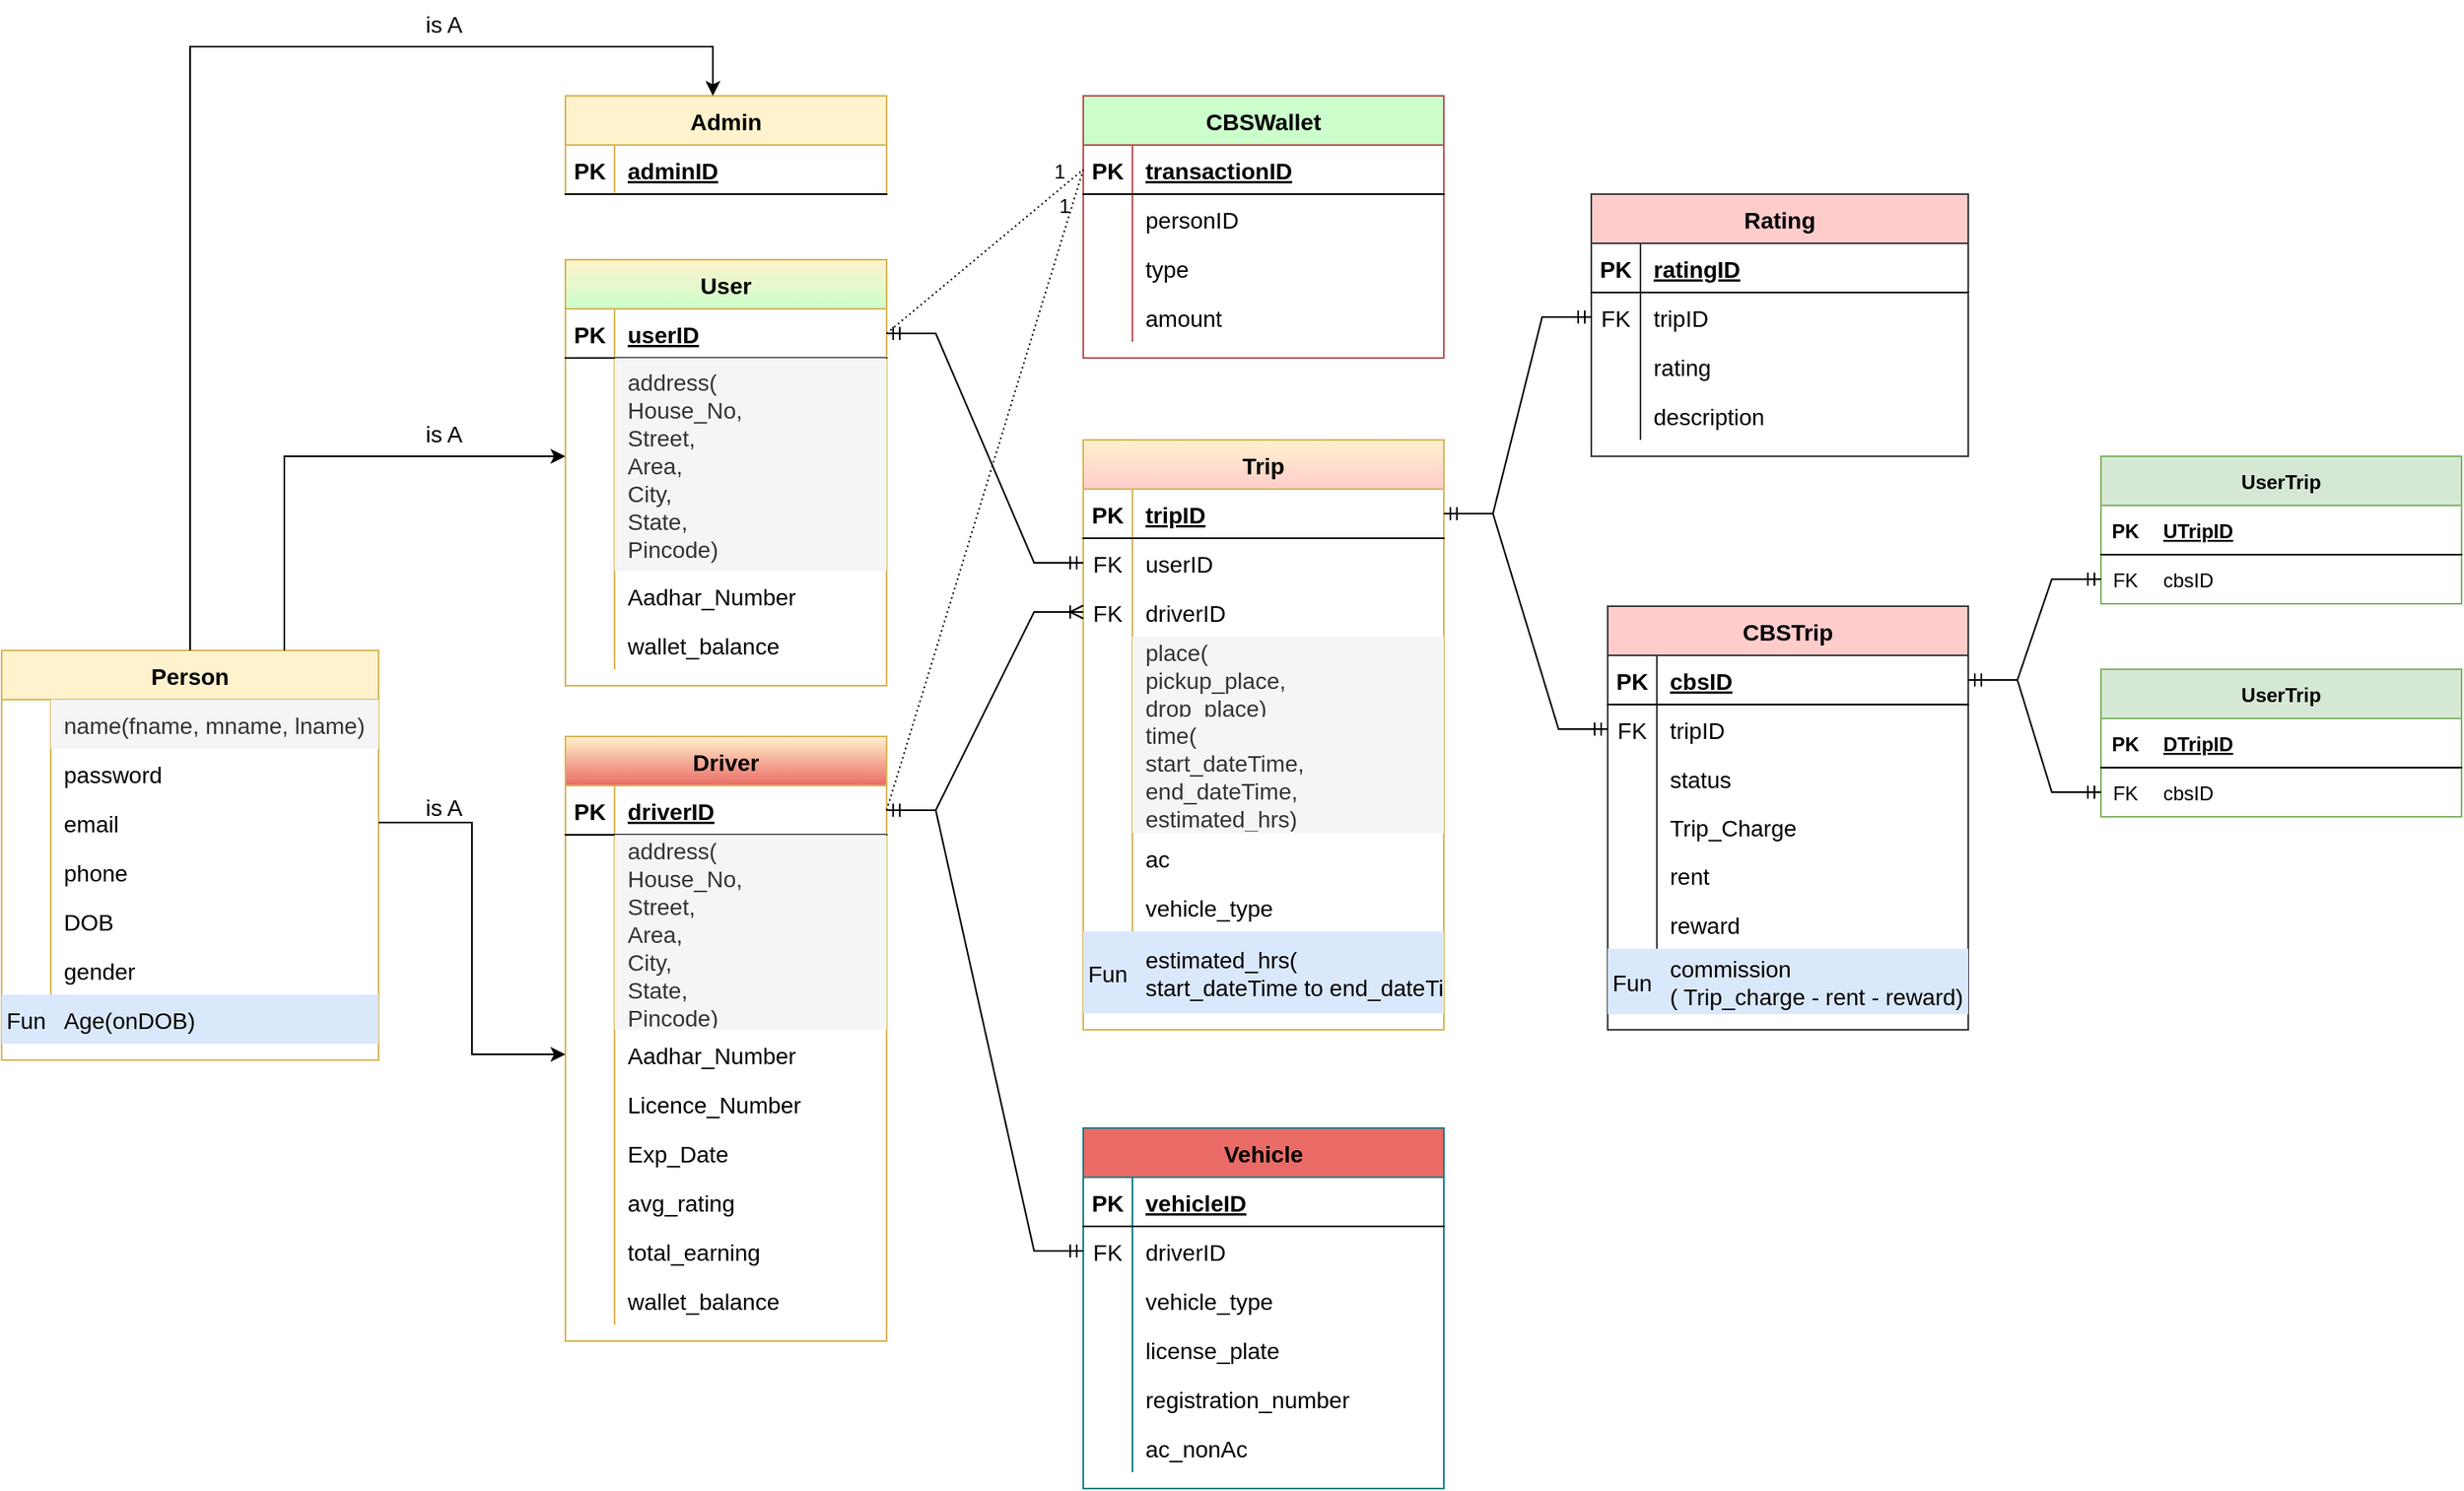 <mxfile version="20.5.1" type="device"><diagram id="XFj5b4r_BrMi0i0adsvW" name="Page-1"><mxGraphModel dx="2307" dy="2309" grid="1" gridSize="10" guides="1" tooltips="1" connect="1" arrows="1" fold="1" page="1" pageScale="1" pageWidth="827" pageHeight="1169" math="0" shadow="0"><root><mxCell id="0"/><mxCell id="1" parent="0"/><mxCell id="GEAjNLrnyHDhKJY7ytWQ-1" value="Person" style="shape=table;startSize=30;container=1;collapsible=1;childLayout=tableLayout;fixedRows=1;rowLines=0;fontStyle=1;align=center;resizeLast=1;fontSize=14;fillColor=#fff2cc;strokeColor=#d6b656;" parent="1" vertex="1"><mxGeometry x="530" y="-273" width="230" height="250.0" as="geometry"/></mxCell><mxCell id="GEAjNLrnyHDhKJY7ytWQ-5" value="" style="shape=tableRow;horizontal=0;startSize=0;swimlaneHead=0;swimlaneBody=0;fillColor=none;collapsible=0;dropTarget=0;points=[[0,0.5],[1,0.5]];portConstraint=eastwest;top=0;left=0;right=0;bottom=0;fontSize=14;" parent="GEAjNLrnyHDhKJY7ytWQ-1" vertex="1"><mxGeometry y="30" width="230" height="30" as="geometry"/></mxCell><mxCell id="GEAjNLrnyHDhKJY7ytWQ-6" value="" style="shape=partialRectangle;connectable=0;fillColor=none;top=0;left=0;bottom=0;right=0;editable=1;overflow=hidden;fontSize=14;" parent="GEAjNLrnyHDhKJY7ytWQ-5" vertex="1"><mxGeometry width="30" height="30" as="geometry"><mxRectangle width="30" height="30" as="alternateBounds"/></mxGeometry></mxCell><mxCell id="GEAjNLrnyHDhKJY7ytWQ-7" value="name(fname, mname, lname)" style="shape=partialRectangle;connectable=0;fillColor=#f5f5f5;top=0;left=0;bottom=0;right=0;align=left;spacingLeft=6;overflow=hidden;fontColor=#333333;strokeColor=#666666;fontSize=14;" parent="GEAjNLrnyHDhKJY7ytWQ-5" vertex="1"><mxGeometry x="30" width="200" height="30" as="geometry"><mxRectangle width="200" height="30" as="alternateBounds"/></mxGeometry></mxCell><mxCell id="GEAjNLrnyHDhKJY7ytWQ-14" value="" style="shape=tableRow;horizontal=0;startSize=0;swimlaneHead=0;swimlaneBody=0;fillColor=none;collapsible=0;dropTarget=0;points=[[0,0.5],[1,0.5]];portConstraint=eastwest;top=0;left=0;right=0;bottom=0;fontSize=14;" parent="GEAjNLrnyHDhKJY7ytWQ-1" vertex="1"><mxGeometry y="60" width="230" height="30" as="geometry"/></mxCell><mxCell id="GEAjNLrnyHDhKJY7ytWQ-15" value="" style="shape=partialRectangle;connectable=0;fillColor=none;top=0;left=0;bottom=0;right=0;editable=1;overflow=hidden;fontSize=14;" parent="GEAjNLrnyHDhKJY7ytWQ-14" vertex="1"><mxGeometry width="30" height="30" as="geometry"><mxRectangle width="30" height="30" as="alternateBounds"/></mxGeometry></mxCell><mxCell id="GEAjNLrnyHDhKJY7ytWQ-16" value="password" style="shape=partialRectangle;connectable=0;fillColor=none;top=0;left=0;bottom=0;right=0;align=left;spacingLeft=6;overflow=hidden;fontSize=14;" parent="GEAjNLrnyHDhKJY7ytWQ-14" vertex="1"><mxGeometry x="30" width="200" height="30" as="geometry"><mxRectangle width="200" height="30" as="alternateBounds"/></mxGeometry></mxCell><mxCell id="GEAjNLrnyHDhKJY7ytWQ-8" value="" style="shape=tableRow;horizontal=0;startSize=0;swimlaneHead=0;swimlaneBody=0;fillColor=none;collapsible=0;dropTarget=0;points=[[0,0.5],[1,0.5]];portConstraint=eastwest;top=0;left=0;right=0;bottom=0;fontSize=14;" parent="GEAjNLrnyHDhKJY7ytWQ-1" vertex="1"><mxGeometry y="90" width="230" height="30" as="geometry"/></mxCell><mxCell id="GEAjNLrnyHDhKJY7ytWQ-9" value="" style="shape=partialRectangle;connectable=0;fillColor=none;top=0;left=0;bottom=0;right=0;editable=1;overflow=hidden;fontSize=14;" parent="GEAjNLrnyHDhKJY7ytWQ-8" vertex="1"><mxGeometry width="30" height="30" as="geometry"><mxRectangle width="30" height="30" as="alternateBounds"/></mxGeometry></mxCell><mxCell id="GEAjNLrnyHDhKJY7ytWQ-10" value="email" style="shape=partialRectangle;connectable=0;fillColor=none;top=0;left=0;bottom=0;right=0;align=left;spacingLeft=6;overflow=hidden;fontSize=14;" parent="GEAjNLrnyHDhKJY7ytWQ-8" vertex="1"><mxGeometry x="30" width="200" height="30" as="geometry"><mxRectangle width="200" height="30" as="alternateBounds"/></mxGeometry></mxCell><mxCell id="GEAjNLrnyHDhKJY7ytWQ-11" value="" style="shape=tableRow;horizontal=0;startSize=0;swimlaneHead=0;swimlaneBody=0;fillColor=none;collapsible=0;dropTarget=0;points=[[0,0.5],[1,0.5]];portConstraint=eastwest;top=0;left=0;right=0;bottom=0;fontSize=14;" parent="GEAjNLrnyHDhKJY7ytWQ-1" vertex="1"><mxGeometry y="120" width="230" height="30" as="geometry"/></mxCell><mxCell id="GEAjNLrnyHDhKJY7ytWQ-12" value="" style="shape=partialRectangle;connectable=0;fillColor=none;top=0;left=0;bottom=0;right=0;editable=1;overflow=hidden;fontSize=14;" parent="GEAjNLrnyHDhKJY7ytWQ-11" vertex="1"><mxGeometry width="30" height="30" as="geometry"><mxRectangle width="30" height="30" as="alternateBounds"/></mxGeometry></mxCell><mxCell id="GEAjNLrnyHDhKJY7ytWQ-13" value="phone" style="shape=partialRectangle;connectable=0;fillColor=none;top=0;left=0;bottom=0;right=0;align=left;spacingLeft=6;overflow=hidden;fontSize=14;" parent="GEAjNLrnyHDhKJY7ytWQ-11" vertex="1"><mxGeometry x="30" width="200" height="30" as="geometry"><mxRectangle width="200" height="30" as="alternateBounds"/></mxGeometry></mxCell><mxCell id="GEAjNLrnyHDhKJY7ytWQ-17" value="" style="shape=tableRow;horizontal=0;startSize=0;swimlaneHead=0;swimlaneBody=0;fillColor=none;collapsible=0;dropTarget=0;points=[[0,0.5],[1,0.5]];portConstraint=eastwest;top=0;left=0;right=0;bottom=0;fontSize=14;" parent="GEAjNLrnyHDhKJY7ytWQ-1" vertex="1"><mxGeometry y="150" width="230" height="30" as="geometry"/></mxCell><mxCell id="GEAjNLrnyHDhKJY7ytWQ-18" value="" style="shape=partialRectangle;connectable=0;fillColor=none;top=0;left=0;bottom=0;right=0;editable=1;overflow=hidden;fontSize=14;" parent="GEAjNLrnyHDhKJY7ytWQ-17" vertex="1"><mxGeometry width="30" height="30" as="geometry"><mxRectangle width="30" height="30" as="alternateBounds"/></mxGeometry></mxCell><mxCell id="GEAjNLrnyHDhKJY7ytWQ-19" value="DOB" style="shape=partialRectangle;connectable=0;fillColor=none;top=0;left=0;bottom=0;right=0;align=left;spacingLeft=6;overflow=hidden;fontSize=14;" parent="GEAjNLrnyHDhKJY7ytWQ-17" vertex="1"><mxGeometry x="30" width="200" height="30" as="geometry"><mxRectangle width="200" height="30" as="alternateBounds"/></mxGeometry></mxCell><mxCell id="GEAjNLrnyHDhKJY7ytWQ-20" value="" style="shape=tableRow;horizontal=0;startSize=0;swimlaneHead=0;swimlaneBody=0;fillColor=none;collapsible=0;dropTarget=0;points=[[0,0.5],[1,0.5]];portConstraint=eastwest;top=0;left=0;right=0;bottom=0;fontSize=14;" parent="GEAjNLrnyHDhKJY7ytWQ-1" vertex="1"><mxGeometry y="180" width="230" height="30" as="geometry"/></mxCell><mxCell id="GEAjNLrnyHDhKJY7ytWQ-21" value="" style="shape=partialRectangle;connectable=0;fillColor=none;top=0;left=0;bottom=0;right=0;editable=1;overflow=hidden;fontSize=14;" parent="GEAjNLrnyHDhKJY7ytWQ-20" vertex="1"><mxGeometry width="30" height="30" as="geometry"><mxRectangle width="30" height="30" as="alternateBounds"/></mxGeometry></mxCell><mxCell id="GEAjNLrnyHDhKJY7ytWQ-22" value="gender" style="shape=partialRectangle;connectable=0;fillColor=none;top=0;left=0;bottom=0;right=0;align=left;spacingLeft=6;overflow=hidden;fontSize=14;" parent="GEAjNLrnyHDhKJY7ytWQ-20" vertex="1"><mxGeometry x="30" width="200" height="30" as="geometry"><mxRectangle width="200" height="30" as="alternateBounds"/></mxGeometry></mxCell><mxCell id="GEAjNLrnyHDhKJY7ytWQ-23" value="" style="shape=tableRow;horizontal=0;startSize=0;swimlaneHead=0;swimlaneBody=0;fillColor=none;collapsible=0;dropTarget=0;points=[[0,0.5],[1,0.5]];portConstraint=eastwest;top=0;left=0;right=0;bottom=0;fontSize=14;" parent="GEAjNLrnyHDhKJY7ytWQ-1" vertex="1"><mxGeometry y="210" width="230" height="30" as="geometry"/></mxCell><mxCell id="GEAjNLrnyHDhKJY7ytWQ-24" value="Fun" style="shape=partialRectangle;connectable=0;fillColor=#dae8fc;top=0;left=0;bottom=0;right=0;editable=1;overflow=hidden;strokeColor=#6c8ebf;fontSize=14;" parent="GEAjNLrnyHDhKJY7ytWQ-23" vertex="1"><mxGeometry width="30" height="30" as="geometry"><mxRectangle width="30" height="30" as="alternateBounds"/></mxGeometry></mxCell><mxCell id="GEAjNLrnyHDhKJY7ytWQ-25" value="Age(onDOB)" style="shape=partialRectangle;connectable=0;fillColor=#dae8fc;top=0;left=0;bottom=0;right=0;align=left;spacingLeft=6;overflow=hidden;strokeColor=#6c8ebf;fontSize=14;" parent="GEAjNLrnyHDhKJY7ytWQ-23" vertex="1"><mxGeometry x="30" width="200" height="30" as="geometry"><mxRectangle width="200" height="30" as="alternateBounds"/></mxGeometry></mxCell><mxCell id="GEAjNLrnyHDhKJY7ytWQ-29" value="Admin" style="shape=table;startSize=30;container=1;collapsible=1;childLayout=tableLayout;fixedRows=1;rowLines=0;fontStyle=1;align=center;resizeLast=1;fontSize=14;fillColor=#fff2cc;strokeColor=#d6b656;" parent="1" vertex="1"><mxGeometry x="874" y="-611.5" width="196" height="60" as="geometry"/></mxCell><mxCell id="GEAjNLrnyHDhKJY7ytWQ-30" value="" style="shape=tableRow;horizontal=0;startSize=0;swimlaneHead=0;swimlaneBody=0;fillColor=none;collapsible=0;dropTarget=0;points=[[0,0.5],[1,0.5]];portConstraint=eastwest;top=0;left=0;right=0;bottom=1;fontSize=14;" parent="GEAjNLrnyHDhKJY7ytWQ-29" vertex="1"><mxGeometry y="30" width="196" height="30" as="geometry"/></mxCell><mxCell id="GEAjNLrnyHDhKJY7ytWQ-31" value="PK" style="shape=partialRectangle;connectable=0;fillColor=none;top=0;left=0;bottom=0;right=0;fontStyle=1;overflow=hidden;fontSize=14;" parent="GEAjNLrnyHDhKJY7ytWQ-30" vertex="1"><mxGeometry width="30" height="30" as="geometry"><mxRectangle width="30" height="30" as="alternateBounds"/></mxGeometry></mxCell><mxCell id="GEAjNLrnyHDhKJY7ytWQ-32" value="adminID" style="shape=partialRectangle;connectable=0;fillColor=none;top=0;left=0;bottom=0;right=0;align=left;spacingLeft=6;fontStyle=5;overflow=hidden;fontSize=14;" parent="GEAjNLrnyHDhKJY7ytWQ-30" vertex="1"><mxGeometry x="30" width="166" height="30" as="geometry"><mxRectangle width="166" height="30" as="alternateBounds"/></mxGeometry></mxCell><mxCell id="GEAjNLrnyHDhKJY7ytWQ-60" value="User" style="shape=table;startSize=30;container=1;collapsible=1;childLayout=tableLayout;fixedRows=1;rowLines=0;fontStyle=1;align=center;resizeLast=1;fontSize=14;fillColor=#fff2cc;strokeColor=#d6b656;gradientColor=#CCFFCC;" parent="1" vertex="1"><mxGeometry x="874" y="-511.5" width="196" height="260.0" as="geometry"/></mxCell><mxCell id="GEAjNLrnyHDhKJY7ytWQ-61" value="" style="shape=tableRow;horizontal=0;startSize=0;swimlaneHead=0;swimlaneBody=0;fillColor=none;collapsible=0;dropTarget=0;points=[[0,0.5],[1,0.5]];portConstraint=eastwest;top=0;left=0;right=0;bottom=1;fontSize=14;" parent="GEAjNLrnyHDhKJY7ytWQ-60" vertex="1"><mxGeometry y="30" width="196" height="30" as="geometry"/></mxCell><mxCell id="GEAjNLrnyHDhKJY7ytWQ-62" value="PK" style="shape=partialRectangle;connectable=0;fillColor=none;top=0;left=0;bottom=0;right=0;fontStyle=1;overflow=hidden;fontSize=14;" parent="GEAjNLrnyHDhKJY7ytWQ-61" vertex="1"><mxGeometry width="30" height="30" as="geometry"><mxRectangle width="30" height="30" as="alternateBounds"/></mxGeometry></mxCell><mxCell id="GEAjNLrnyHDhKJY7ytWQ-63" value="userID" style="shape=partialRectangle;connectable=0;fillColor=none;top=0;left=0;bottom=0;right=0;align=left;spacingLeft=6;fontStyle=5;overflow=hidden;fontSize=14;" parent="GEAjNLrnyHDhKJY7ytWQ-61" vertex="1"><mxGeometry x="30" width="166" height="30" as="geometry"><mxRectangle width="166" height="30" as="alternateBounds"/></mxGeometry></mxCell><mxCell id="GEAjNLrnyHDhKJY7ytWQ-64" value="" style="shape=tableRow;horizontal=0;startSize=0;swimlaneHead=0;swimlaneBody=0;fillColor=none;collapsible=0;dropTarget=0;points=[[0,0.5],[1,0.5]];portConstraint=eastwest;top=0;left=0;right=0;bottom=0;fontSize=14;" parent="GEAjNLrnyHDhKJY7ytWQ-60" vertex="1"><mxGeometry y="60" width="196" height="130" as="geometry"/></mxCell><mxCell id="GEAjNLrnyHDhKJY7ytWQ-65" value="" style="shape=partialRectangle;connectable=0;fillColor=none;top=0;left=0;bottom=0;right=0;editable=1;overflow=hidden;fontSize=14;" parent="GEAjNLrnyHDhKJY7ytWQ-64" vertex="1"><mxGeometry width="30" height="130" as="geometry"><mxRectangle width="30" height="130" as="alternateBounds"/></mxGeometry></mxCell><mxCell id="GEAjNLrnyHDhKJY7ytWQ-66" value="address(&#10;House_No, &#10;Street, &#10;Area, &#10;City, &#10;State, &#10;Pincode)" style="shape=partialRectangle;connectable=0;fillColor=#f5f5f5;top=0;left=0;bottom=0;right=0;align=left;spacingLeft=6;overflow=hidden;fontColor=#333333;strokeColor=#666666;fontSize=14;" parent="GEAjNLrnyHDhKJY7ytWQ-64" vertex="1"><mxGeometry x="30" width="166" height="130" as="geometry"><mxRectangle width="166" height="130" as="alternateBounds"/></mxGeometry></mxCell><mxCell id="GEAjNLrnyHDhKJY7ytWQ-70" value="" style="shape=tableRow;horizontal=0;startSize=0;swimlaneHead=0;swimlaneBody=0;fillColor=none;collapsible=0;dropTarget=0;points=[[0,0.5],[1,0.5]];portConstraint=eastwest;top=0;left=0;right=0;bottom=0;fontSize=14;" parent="GEAjNLrnyHDhKJY7ytWQ-60" vertex="1"><mxGeometry y="190" width="196" height="30" as="geometry"/></mxCell><mxCell id="GEAjNLrnyHDhKJY7ytWQ-71" value="" style="shape=partialRectangle;connectable=0;fillColor=none;top=0;left=0;bottom=0;right=0;editable=1;overflow=hidden;fontSize=14;" parent="GEAjNLrnyHDhKJY7ytWQ-70" vertex="1"><mxGeometry width="30" height="30" as="geometry"><mxRectangle width="30" height="30" as="alternateBounds"/></mxGeometry></mxCell><mxCell id="GEAjNLrnyHDhKJY7ytWQ-72" value="Aadhar_Number" style="shape=partialRectangle;connectable=0;fillColor=none;top=0;left=0;bottom=0;right=0;align=left;spacingLeft=6;overflow=hidden;fontSize=14;" parent="GEAjNLrnyHDhKJY7ytWQ-70" vertex="1"><mxGeometry x="30" width="166" height="30" as="geometry"><mxRectangle width="166" height="30" as="alternateBounds"/></mxGeometry></mxCell><mxCell id="GEAjNLrnyHDhKJY7ytWQ-67" value="" style="shape=tableRow;horizontal=0;startSize=0;swimlaneHead=0;swimlaneBody=0;fillColor=none;collapsible=0;dropTarget=0;points=[[0,0.5],[1,0.5]];portConstraint=eastwest;top=0;left=0;right=0;bottom=0;fontSize=14;" parent="GEAjNLrnyHDhKJY7ytWQ-60" vertex="1"><mxGeometry y="220" width="196" height="30" as="geometry"/></mxCell><mxCell id="GEAjNLrnyHDhKJY7ytWQ-68" value="" style="shape=partialRectangle;connectable=0;fillColor=none;top=0;left=0;bottom=0;right=0;editable=1;overflow=hidden;fontSize=14;" parent="GEAjNLrnyHDhKJY7ytWQ-67" vertex="1"><mxGeometry width="30" height="30" as="geometry"><mxRectangle width="30" height="30" as="alternateBounds"/></mxGeometry></mxCell><mxCell id="GEAjNLrnyHDhKJY7ytWQ-69" value="wallet_balance" style="shape=partialRectangle;connectable=0;fillColor=none;top=0;left=0;bottom=0;right=0;align=left;spacingLeft=6;overflow=hidden;fontSize=14;" parent="GEAjNLrnyHDhKJY7ytWQ-67" vertex="1"><mxGeometry x="30" width="166" height="30" as="geometry"><mxRectangle width="166" height="30" as="alternateBounds"/></mxGeometry></mxCell><mxCell id="GEAjNLrnyHDhKJY7ytWQ-75" value="" style="group;fontSize=14;" parent="1" vertex="1" connectable="0"><mxGeometry x="770" y="-670" width="60" height="30" as="geometry"/></mxCell><mxCell id="GEAjNLrnyHDhKJY7ytWQ-45" value="is A" style="text;html=1;strokeColor=none;fillColor=none;align=center;verticalAlign=middle;whiteSpace=wrap;rounded=0;fontSize=14;" parent="GEAjNLrnyHDhKJY7ytWQ-75" vertex="1"><mxGeometry width="60" height="30" as="geometry"/></mxCell><mxCell id="GEAjNLrnyHDhKJY7ytWQ-76" value="" style="group;fontSize=14;" parent="1" vertex="1" connectable="0"><mxGeometry x="770" y="-420" width="60" height="30" as="geometry"/></mxCell><mxCell id="GEAjNLrnyHDhKJY7ytWQ-74" value="is A" style="text;html=1;strokeColor=none;fillColor=none;align=center;verticalAlign=middle;whiteSpace=wrap;rounded=0;fontSize=14;" parent="GEAjNLrnyHDhKJY7ytWQ-76" vertex="1"><mxGeometry width="60" height="30" as="geometry"/></mxCell><mxCell id="GEAjNLrnyHDhKJY7ytWQ-44" style="edgeStyle=orthogonalEdgeStyle;rounded=0;orthogonalLoop=1;jettySize=auto;html=1;exitX=0.5;exitY=0;exitDx=0;exitDy=0;fontSize=14;" parent="1" source="GEAjNLrnyHDhKJY7ytWQ-1" target="GEAjNLrnyHDhKJY7ytWQ-29" edge="1"><mxGeometry relative="1" as="geometry"><mxPoint x="774" y="-701.5" as="targetPoint"/><Array as="points"><mxPoint x="645" y="-641.5"/><mxPoint x="964" y="-641.5"/></Array></mxGeometry></mxCell><mxCell id="GEAjNLrnyHDhKJY7ytWQ-73" style="edgeStyle=orthogonalEdgeStyle;rounded=0;orthogonalLoop=1;jettySize=auto;html=1;exitX=0.75;exitY=0;exitDx=0;exitDy=0;fontSize=14;" parent="1" source="GEAjNLrnyHDhKJY7ytWQ-1" target="GEAjNLrnyHDhKJY7ytWQ-60" edge="1"><mxGeometry relative="1" as="geometry"><Array as="points"><mxPoint x="702" y="-391.5"/></Array></mxGeometry></mxCell><mxCell id="GEAjNLrnyHDhKJY7ytWQ-77" value="Driver" style="shape=table;startSize=30;container=1;collapsible=1;childLayout=tableLayout;fixedRows=1;rowLines=0;fontStyle=1;align=center;resizeLast=1;fontSize=14;fillColor=#fff2cc;strokeColor=#d6b656;gradientColor=#EA6B66;gradientDirection=south;" parent="1" vertex="1"><mxGeometry x="874" y="-220.5" width="196" height="369.0" as="geometry"/></mxCell><mxCell id="GEAjNLrnyHDhKJY7ytWQ-78" value="" style="shape=tableRow;horizontal=0;startSize=0;swimlaneHead=0;swimlaneBody=0;fillColor=none;collapsible=0;dropTarget=0;points=[[0,0.5],[1,0.5]];portConstraint=eastwest;top=0;left=0;right=0;bottom=1;fontSize=14;" parent="GEAjNLrnyHDhKJY7ytWQ-77" vertex="1"><mxGeometry y="30" width="196" height="30" as="geometry"/></mxCell><mxCell id="GEAjNLrnyHDhKJY7ytWQ-79" value="PK" style="shape=partialRectangle;connectable=0;fillColor=none;top=0;left=0;bottom=0;right=0;fontStyle=1;overflow=hidden;fontSize=14;" parent="GEAjNLrnyHDhKJY7ytWQ-78" vertex="1"><mxGeometry width="30" height="30" as="geometry"><mxRectangle width="30" height="30" as="alternateBounds"/></mxGeometry></mxCell><mxCell id="GEAjNLrnyHDhKJY7ytWQ-80" value="driverID" style="shape=partialRectangle;connectable=0;fillColor=none;top=0;left=0;bottom=0;right=0;align=left;spacingLeft=6;fontStyle=5;overflow=hidden;fontSize=14;" parent="GEAjNLrnyHDhKJY7ytWQ-78" vertex="1"><mxGeometry x="30" width="166" height="30" as="geometry"><mxRectangle width="166" height="30" as="alternateBounds"/></mxGeometry></mxCell><mxCell id="GEAjNLrnyHDhKJY7ytWQ-81" value="" style="shape=tableRow;horizontal=0;startSize=0;swimlaneHead=0;swimlaneBody=0;fillColor=none;collapsible=0;dropTarget=0;points=[[0,0.5],[1,0.5]];portConstraint=eastwest;top=0;left=0;right=0;bottom=0;fontSize=14;" parent="GEAjNLrnyHDhKJY7ytWQ-77" vertex="1"><mxGeometry y="60" width="196" height="119" as="geometry"/></mxCell><mxCell id="GEAjNLrnyHDhKJY7ytWQ-82" value="" style="shape=partialRectangle;connectable=0;fillColor=none;top=0;left=0;bottom=0;right=0;editable=1;overflow=hidden;fontSize=14;" parent="GEAjNLrnyHDhKJY7ytWQ-81" vertex="1"><mxGeometry width="30" height="119" as="geometry"><mxRectangle width="30" height="119" as="alternateBounds"/></mxGeometry></mxCell><mxCell id="GEAjNLrnyHDhKJY7ytWQ-83" value="address(&#10;House_No, &#10;Street, &#10;Area, &#10;City, &#10;State, &#10;Pincode)" style="shape=partialRectangle;connectable=0;fillColor=#f5f5f5;top=0;left=0;bottom=0;right=0;align=left;spacingLeft=6;overflow=hidden;fontColor=#333333;strokeColor=#666666;fontSize=14;" parent="GEAjNLrnyHDhKJY7ytWQ-81" vertex="1"><mxGeometry x="30" width="166" height="119" as="geometry"><mxRectangle width="166" height="119" as="alternateBounds"/></mxGeometry></mxCell><mxCell id="GEAjNLrnyHDhKJY7ytWQ-84" value="" style="shape=tableRow;horizontal=0;startSize=0;swimlaneHead=0;swimlaneBody=0;fillColor=none;collapsible=0;dropTarget=0;points=[[0,0.5],[1,0.5]];portConstraint=eastwest;top=0;left=0;right=0;bottom=0;fontSize=14;" parent="GEAjNLrnyHDhKJY7ytWQ-77" vertex="1"><mxGeometry y="179" width="196" height="30" as="geometry"/></mxCell><mxCell id="GEAjNLrnyHDhKJY7ytWQ-85" value="" style="shape=partialRectangle;connectable=0;fillColor=none;top=0;left=0;bottom=0;right=0;editable=1;overflow=hidden;fontSize=14;" parent="GEAjNLrnyHDhKJY7ytWQ-84" vertex="1"><mxGeometry width="30" height="30" as="geometry"><mxRectangle width="30" height="30" as="alternateBounds"/></mxGeometry></mxCell><mxCell id="GEAjNLrnyHDhKJY7ytWQ-86" value="Aadhar_Number" style="shape=partialRectangle;connectable=0;fillColor=none;top=0;left=0;bottom=0;right=0;align=left;spacingLeft=6;overflow=hidden;fontSize=14;" parent="GEAjNLrnyHDhKJY7ytWQ-84" vertex="1"><mxGeometry x="30" width="166" height="30" as="geometry"><mxRectangle width="166" height="30" as="alternateBounds"/></mxGeometry></mxCell><mxCell id="GEAjNLrnyHDhKJY7ytWQ-87" value="" style="shape=tableRow;horizontal=0;startSize=0;swimlaneHead=0;swimlaneBody=0;fillColor=none;collapsible=0;dropTarget=0;points=[[0,0.5],[1,0.5]];portConstraint=eastwest;top=0;left=0;right=0;bottom=0;fontSize=14;" parent="GEAjNLrnyHDhKJY7ytWQ-77" vertex="1"><mxGeometry y="209" width="196" height="30" as="geometry"/></mxCell><mxCell id="GEAjNLrnyHDhKJY7ytWQ-88" value="" style="shape=partialRectangle;connectable=0;fillColor=none;top=0;left=0;bottom=0;right=0;editable=1;overflow=hidden;fontSize=14;" parent="GEAjNLrnyHDhKJY7ytWQ-87" vertex="1"><mxGeometry width="30" height="30" as="geometry"><mxRectangle width="30" height="30" as="alternateBounds"/></mxGeometry></mxCell><mxCell id="GEAjNLrnyHDhKJY7ytWQ-89" value="Licence_Number" style="shape=partialRectangle;connectable=0;fillColor=none;top=0;left=0;bottom=0;right=0;align=left;spacingLeft=6;overflow=hidden;fontSize=14;" parent="GEAjNLrnyHDhKJY7ytWQ-87" vertex="1"><mxGeometry x="30" width="166" height="30" as="geometry"><mxRectangle width="166" height="30" as="alternateBounds"/></mxGeometry></mxCell><mxCell id="GEAjNLrnyHDhKJY7ytWQ-90" value="" style="shape=tableRow;horizontal=0;startSize=0;swimlaneHead=0;swimlaneBody=0;fillColor=none;collapsible=0;dropTarget=0;points=[[0,0.5],[1,0.5]];portConstraint=eastwest;top=0;left=0;right=0;bottom=0;fontSize=14;" parent="GEAjNLrnyHDhKJY7ytWQ-77" vertex="1"><mxGeometry y="239" width="196" height="30" as="geometry"/></mxCell><mxCell id="GEAjNLrnyHDhKJY7ytWQ-91" value="" style="shape=partialRectangle;connectable=0;fillColor=none;top=0;left=0;bottom=0;right=0;editable=1;overflow=hidden;fontSize=14;" parent="GEAjNLrnyHDhKJY7ytWQ-90" vertex="1"><mxGeometry width="30" height="30" as="geometry"><mxRectangle width="30" height="30" as="alternateBounds"/></mxGeometry></mxCell><mxCell id="GEAjNLrnyHDhKJY7ytWQ-92" value="Exp_Date" style="shape=partialRectangle;connectable=0;fillColor=none;top=0;left=0;bottom=0;right=0;align=left;spacingLeft=6;overflow=hidden;fontSize=14;" parent="GEAjNLrnyHDhKJY7ytWQ-90" vertex="1"><mxGeometry x="30" width="166" height="30" as="geometry"><mxRectangle width="166" height="30" as="alternateBounds"/></mxGeometry></mxCell><mxCell id="GEAjNLrnyHDhKJY7ytWQ-93" value="" style="shape=tableRow;horizontal=0;startSize=0;swimlaneHead=0;swimlaneBody=0;fillColor=none;collapsible=0;dropTarget=0;points=[[0,0.5],[1,0.5]];portConstraint=eastwest;top=0;left=0;right=0;bottom=0;fontSize=14;" parent="GEAjNLrnyHDhKJY7ytWQ-77" vertex="1"><mxGeometry y="269" width="196" height="30" as="geometry"/></mxCell><mxCell id="GEAjNLrnyHDhKJY7ytWQ-94" value="" style="shape=partialRectangle;connectable=0;fillColor=none;top=0;left=0;bottom=0;right=0;editable=1;overflow=hidden;fontSize=14;" parent="GEAjNLrnyHDhKJY7ytWQ-93" vertex="1"><mxGeometry width="30" height="30" as="geometry"><mxRectangle width="30" height="30" as="alternateBounds"/></mxGeometry></mxCell><mxCell id="GEAjNLrnyHDhKJY7ytWQ-95" value="avg_rating" style="shape=partialRectangle;connectable=0;fillColor=none;top=0;left=0;bottom=0;right=0;align=left;spacingLeft=6;overflow=hidden;fontSize=14;" parent="GEAjNLrnyHDhKJY7ytWQ-93" vertex="1"><mxGeometry x="30" width="166" height="30" as="geometry"><mxRectangle width="166" height="30" as="alternateBounds"/></mxGeometry></mxCell><mxCell id="GEAjNLrnyHDhKJY7ytWQ-96" value="" style="shape=tableRow;horizontal=0;startSize=0;swimlaneHead=0;swimlaneBody=0;fillColor=none;collapsible=0;dropTarget=0;points=[[0,0.5],[1,0.5]];portConstraint=eastwest;top=0;left=0;right=0;bottom=0;fontSize=14;" parent="GEAjNLrnyHDhKJY7ytWQ-77" vertex="1"><mxGeometry y="299" width="196" height="30" as="geometry"/></mxCell><mxCell id="GEAjNLrnyHDhKJY7ytWQ-97" value="" style="shape=partialRectangle;connectable=0;fillColor=none;top=0;left=0;bottom=0;right=0;editable=1;overflow=hidden;fontSize=14;" parent="GEAjNLrnyHDhKJY7ytWQ-96" vertex="1"><mxGeometry width="30" height="30" as="geometry"><mxRectangle width="30" height="30" as="alternateBounds"/></mxGeometry></mxCell><mxCell id="GEAjNLrnyHDhKJY7ytWQ-98" value="total_earning" style="shape=partialRectangle;connectable=0;fillColor=none;top=0;left=0;bottom=0;right=0;align=left;spacingLeft=6;overflow=hidden;fontSize=14;" parent="GEAjNLrnyHDhKJY7ytWQ-96" vertex="1"><mxGeometry x="30" width="166" height="30" as="geometry"><mxRectangle width="166" height="30" as="alternateBounds"/></mxGeometry></mxCell><mxCell id="GEAjNLrnyHDhKJY7ytWQ-99" value="" style="shape=tableRow;horizontal=0;startSize=0;swimlaneHead=0;swimlaneBody=0;fillColor=none;collapsible=0;dropTarget=0;points=[[0,0.5],[1,0.5]];portConstraint=eastwest;top=0;left=0;right=0;bottom=0;fontSize=14;" parent="GEAjNLrnyHDhKJY7ytWQ-77" vertex="1"><mxGeometry y="329" width="196" height="30" as="geometry"/></mxCell><mxCell id="GEAjNLrnyHDhKJY7ytWQ-100" value="" style="shape=partialRectangle;connectable=0;fillColor=none;top=0;left=0;bottom=0;right=0;editable=1;overflow=hidden;fontSize=14;" parent="GEAjNLrnyHDhKJY7ytWQ-99" vertex="1"><mxGeometry width="30" height="30" as="geometry"><mxRectangle width="30" height="30" as="alternateBounds"/></mxGeometry></mxCell><mxCell id="GEAjNLrnyHDhKJY7ytWQ-101" value="wallet_balance" style="shape=partialRectangle;connectable=0;fillColor=none;top=0;left=0;bottom=0;right=0;align=left;spacingLeft=6;overflow=hidden;fontSize=14;" parent="GEAjNLrnyHDhKJY7ytWQ-99" vertex="1"><mxGeometry x="30" width="166" height="30" as="geometry"><mxRectangle width="166" height="30" as="alternateBounds"/></mxGeometry></mxCell><mxCell id="GEAjNLrnyHDhKJY7ytWQ-102" style="edgeStyle=orthogonalEdgeStyle;rounded=0;orthogonalLoop=1;jettySize=auto;html=1;exitX=1;exitY=0.5;exitDx=0;exitDy=0;entryX=0;entryY=0.5;entryDx=0;entryDy=0;fontSize=14;" parent="1" source="GEAjNLrnyHDhKJY7ytWQ-8" target="GEAjNLrnyHDhKJY7ytWQ-84" edge="1"><mxGeometry relative="1" as="geometry"/></mxCell><mxCell id="GEAjNLrnyHDhKJY7ytWQ-104" value="" style="group;fontSize=14;" parent="1" vertex="1" connectable="0"><mxGeometry x="770" y="-192" width="60" height="30" as="geometry"/></mxCell><mxCell id="GEAjNLrnyHDhKJY7ytWQ-105" value="is A" style="text;html=1;strokeColor=none;fillColor=none;align=center;verticalAlign=middle;whiteSpace=wrap;rounded=0;fontSize=14;" parent="GEAjNLrnyHDhKJY7ytWQ-104" vertex="1"><mxGeometry width="60" height="30" as="geometry"/></mxCell><mxCell id="GEAjNLrnyHDhKJY7ytWQ-106" value="CBSTrip" style="shape=table;startSize=30;container=1;collapsible=1;childLayout=tableLayout;fixedRows=1;rowLines=0;fontStyle=1;align=center;resizeLast=1;fontSize=14;fillColor=#ffcccc;strokeColor=#36393d;" parent="1" vertex="1"><mxGeometry x="1510" y="-300" width="220" height="258.5" as="geometry"/></mxCell><mxCell id="GEAjNLrnyHDhKJY7ytWQ-107" value="" style="shape=tableRow;horizontal=0;startSize=0;swimlaneHead=0;swimlaneBody=0;fillColor=none;collapsible=0;dropTarget=0;points=[[0,0.5],[1,0.5]];portConstraint=eastwest;top=0;left=0;right=0;bottom=1;fontSize=14;" parent="GEAjNLrnyHDhKJY7ytWQ-106" vertex="1"><mxGeometry y="30" width="220" height="30" as="geometry"/></mxCell><mxCell id="GEAjNLrnyHDhKJY7ytWQ-108" value="PK" style="shape=partialRectangle;connectable=0;fillColor=none;top=0;left=0;bottom=0;right=0;fontStyle=1;overflow=hidden;fontSize=14;" parent="GEAjNLrnyHDhKJY7ytWQ-107" vertex="1"><mxGeometry width="30" height="30" as="geometry"><mxRectangle width="30" height="30" as="alternateBounds"/></mxGeometry></mxCell><mxCell id="GEAjNLrnyHDhKJY7ytWQ-109" value="cbsID" style="shape=partialRectangle;connectable=0;fillColor=none;top=0;left=0;bottom=0;right=0;align=left;spacingLeft=6;fontStyle=5;overflow=hidden;fontSize=14;" parent="GEAjNLrnyHDhKJY7ytWQ-107" vertex="1"><mxGeometry x="30" width="190" height="30" as="geometry"><mxRectangle width="190" height="30" as="alternateBounds"/></mxGeometry></mxCell><mxCell id="GEAjNLrnyHDhKJY7ytWQ-119" value="" style="shape=tableRow;horizontal=0;startSize=0;swimlaneHead=0;swimlaneBody=0;fillColor=none;collapsible=0;dropTarget=0;points=[[0,0.5],[1,0.5]];portConstraint=eastwest;top=0;left=0;right=0;bottom=0;fontSize=14;" parent="GEAjNLrnyHDhKJY7ytWQ-106" vertex="1"><mxGeometry y="60" width="220" height="30" as="geometry"/></mxCell><mxCell id="GEAjNLrnyHDhKJY7ytWQ-120" value="FK" style="shape=partialRectangle;connectable=0;fillColor=none;top=0;left=0;bottom=0;right=0;fontStyle=0;overflow=hidden;fontSize=14;" parent="GEAjNLrnyHDhKJY7ytWQ-119" vertex="1"><mxGeometry width="30" height="30" as="geometry"><mxRectangle width="30" height="30" as="alternateBounds"/></mxGeometry></mxCell><mxCell id="GEAjNLrnyHDhKJY7ytWQ-121" value="tripID" style="shape=partialRectangle;connectable=0;fillColor=none;top=0;left=0;bottom=0;right=0;align=left;spacingLeft=6;fontStyle=0;overflow=hidden;fontSize=14;" parent="GEAjNLrnyHDhKJY7ytWQ-119" vertex="1"><mxGeometry x="30" width="190" height="30" as="geometry"><mxRectangle width="190" height="30" as="alternateBounds"/></mxGeometry></mxCell><mxCell id="GEAjNLrnyHDhKJY7ytWQ-110" value="" style="shape=tableRow;horizontal=0;startSize=0;swimlaneHead=0;swimlaneBody=0;fillColor=none;collapsible=0;dropTarget=0;points=[[0,0.5],[1,0.5]];portConstraint=eastwest;top=0;left=0;right=0;bottom=0;fontSize=14;" parent="GEAjNLrnyHDhKJY7ytWQ-106" vertex="1"><mxGeometry y="90" width="220" height="30" as="geometry"/></mxCell><mxCell id="GEAjNLrnyHDhKJY7ytWQ-111" value="" style="shape=partialRectangle;connectable=0;fillColor=none;top=0;left=0;bottom=0;right=0;editable=1;overflow=hidden;fontSize=14;" parent="GEAjNLrnyHDhKJY7ytWQ-110" vertex="1"><mxGeometry width="30" height="30" as="geometry"><mxRectangle width="30" height="30" as="alternateBounds"/></mxGeometry></mxCell><mxCell id="GEAjNLrnyHDhKJY7ytWQ-112" value="status" style="shape=partialRectangle;connectable=0;fillColor=none;top=0;left=0;bottom=0;right=0;align=left;spacingLeft=6;overflow=hidden;fontSize=14;" parent="GEAjNLrnyHDhKJY7ytWQ-110" vertex="1"><mxGeometry x="30" width="190" height="30" as="geometry"><mxRectangle width="190" height="30" as="alternateBounds"/></mxGeometry></mxCell><mxCell id="GEAjNLrnyHDhKJY7ytWQ-113" value="" style="shape=tableRow;horizontal=0;startSize=0;swimlaneHead=0;swimlaneBody=0;fillColor=none;collapsible=0;dropTarget=0;points=[[0,0.5],[1,0.5]];portConstraint=eastwest;top=0;left=0;right=0;bottom=0;fontSize=14;" parent="GEAjNLrnyHDhKJY7ytWQ-106" vertex="1"><mxGeometry y="120" width="220" height="29" as="geometry"/></mxCell><mxCell id="GEAjNLrnyHDhKJY7ytWQ-114" value="" style="shape=partialRectangle;connectable=0;fillColor=none;top=0;left=0;bottom=0;right=0;editable=1;overflow=hidden;fontSize=14;" parent="GEAjNLrnyHDhKJY7ytWQ-113" vertex="1"><mxGeometry width="30" height="29" as="geometry"><mxRectangle width="30" height="29" as="alternateBounds"/></mxGeometry></mxCell><mxCell id="GEAjNLrnyHDhKJY7ytWQ-115" value="Trip_Charge" style="shape=partialRectangle;connectable=0;fillColor=none;top=0;left=0;bottom=0;right=0;align=left;spacingLeft=6;overflow=hidden;fontSize=14;" parent="GEAjNLrnyHDhKJY7ytWQ-113" vertex="1"><mxGeometry x="30" width="190" height="29" as="geometry"><mxRectangle width="190" height="29" as="alternateBounds"/></mxGeometry></mxCell><mxCell id="GEAjNLrnyHDhKJY7ytWQ-116" value="" style="shape=tableRow;horizontal=0;startSize=0;swimlaneHead=0;swimlaneBody=0;fillColor=none;collapsible=0;dropTarget=0;points=[[0,0.5],[1,0.5]];portConstraint=eastwest;top=0;left=0;right=0;bottom=0;fontSize=14;" parent="GEAjNLrnyHDhKJY7ytWQ-106" vertex="1"><mxGeometry y="149" width="220" height="30" as="geometry"/></mxCell><mxCell id="GEAjNLrnyHDhKJY7ytWQ-117" value="" style="shape=partialRectangle;connectable=0;fillColor=none;top=0;left=0;bottom=0;right=0;editable=1;overflow=hidden;fontSize=14;" parent="GEAjNLrnyHDhKJY7ytWQ-116" vertex="1"><mxGeometry width="30" height="30" as="geometry"><mxRectangle width="30" height="30" as="alternateBounds"/></mxGeometry></mxCell><mxCell id="GEAjNLrnyHDhKJY7ytWQ-118" value="rent" style="shape=partialRectangle;connectable=0;fillColor=none;top=0;left=0;bottom=0;right=0;align=left;spacingLeft=6;overflow=hidden;fontSize=14;" parent="GEAjNLrnyHDhKJY7ytWQ-116" vertex="1"><mxGeometry x="30" width="190" height="30" as="geometry"><mxRectangle width="190" height="30" as="alternateBounds"/></mxGeometry></mxCell><mxCell id="GEAjNLrnyHDhKJY7ytWQ-125" value="" style="shape=tableRow;horizontal=0;startSize=0;swimlaneHead=0;swimlaneBody=0;fillColor=none;collapsible=0;dropTarget=0;points=[[0,0.5],[1,0.5]];portConstraint=eastwest;top=0;left=0;right=0;bottom=0;fontSize=14;" parent="GEAjNLrnyHDhKJY7ytWQ-106" vertex="1"><mxGeometry y="179" width="220" height="30" as="geometry"/></mxCell><mxCell id="GEAjNLrnyHDhKJY7ytWQ-126" value="" style="shape=partialRectangle;connectable=0;fillColor=none;top=0;left=0;bottom=0;right=0;editable=1;overflow=hidden;fontSize=14;" parent="GEAjNLrnyHDhKJY7ytWQ-125" vertex="1"><mxGeometry width="30" height="30" as="geometry"><mxRectangle width="30" height="30" as="alternateBounds"/></mxGeometry></mxCell><mxCell id="GEAjNLrnyHDhKJY7ytWQ-127" value="reward" style="shape=partialRectangle;connectable=0;fillColor=none;top=0;left=0;bottom=0;right=0;align=left;spacingLeft=6;overflow=hidden;fontSize=14;" parent="GEAjNLrnyHDhKJY7ytWQ-125" vertex="1"><mxGeometry x="30" width="190" height="30" as="geometry"><mxRectangle width="190" height="30" as="alternateBounds"/></mxGeometry></mxCell><mxCell id="GEAjNLrnyHDhKJY7ytWQ-128" value="" style="shape=tableRow;horizontal=0;startSize=0;swimlaneHead=0;swimlaneBody=0;fillColor=none;collapsible=0;dropTarget=0;points=[[0,0.5],[1,0.5]];portConstraint=eastwest;top=0;left=0;right=0;bottom=0;fontSize=14;" parent="GEAjNLrnyHDhKJY7ytWQ-106" vertex="1"><mxGeometry y="209" width="220" height="40" as="geometry"/></mxCell><mxCell id="GEAjNLrnyHDhKJY7ytWQ-129" value="Fun" style="shape=partialRectangle;connectable=0;fillColor=#dae8fc;top=0;left=0;bottom=0;right=0;editable=1;overflow=hidden;strokeColor=#6c8ebf;fontSize=14;" parent="GEAjNLrnyHDhKJY7ytWQ-128" vertex="1"><mxGeometry width="30" height="40" as="geometry"><mxRectangle width="30" height="40" as="alternateBounds"/></mxGeometry></mxCell><mxCell id="GEAjNLrnyHDhKJY7ytWQ-130" value="commission&#10;( Trip_charge - rent - reward)" style="shape=partialRectangle;connectable=0;fillColor=#dae8fc;top=0;left=0;bottom=0;right=0;align=left;spacingLeft=6;overflow=hidden;strokeColor=#6c8ebf;fontSize=14;" parent="GEAjNLrnyHDhKJY7ytWQ-128" vertex="1"><mxGeometry x="30" width="190" height="40" as="geometry"><mxRectangle width="190" height="40" as="alternateBounds"/></mxGeometry></mxCell><mxCell id="GEAjNLrnyHDhKJY7ytWQ-131" value="Trip" style="shape=table;startSize=30;container=1;collapsible=1;childLayout=tableLayout;fixedRows=1;rowLines=0;fontStyle=1;align=center;resizeLast=1;fontSize=14;fillColor=#fff2cc;strokeColor=#d6b656;gradientColor=#FFCCCC;" parent="1" vertex="1"><mxGeometry x="1190" y="-401.5" width="220" height="360" as="geometry"/></mxCell><mxCell id="GEAjNLrnyHDhKJY7ytWQ-132" value="" style="shape=tableRow;horizontal=0;startSize=0;swimlaneHead=0;swimlaneBody=0;fillColor=none;collapsible=0;dropTarget=0;points=[[0,0.5],[1,0.5]];portConstraint=eastwest;top=0;left=0;right=0;bottom=1;fontSize=14;" parent="GEAjNLrnyHDhKJY7ytWQ-131" vertex="1"><mxGeometry y="30" width="220" height="30" as="geometry"/></mxCell><mxCell id="GEAjNLrnyHDhKJY7ytWQ-133" value="PK" style="shape=partialRectangle;connectable=0;fillColor=none;top=0;left=0;bottom=0;right=0;fontStyle=1;overflow=hidden;fontSize=14;" parent="GEAjNLrnyHDhKJY7ytWQ-132" vertex="1"><mxGeometry width="30" height="30" as="geometry"><mxRectangle width="30" height="30" as="alternateBounds"/></mxGeometry></mxCell><mxCell id="GEAjNLrnyHDhKJY7ytWQ-134" value="tripID" style="shape=partialRectangle;connectable=0;fillColor=none;top=0;left=0;bottom=0;right=0;align=left;spacingLeft=6;fontStyle=5;overflow=hidden;fontSize=14;" parent="GEAjNLrnyHDhKJY7ytWQ-132" vertex="1"><mxGeometry x="30" width="190" height="30" as="geometry"><mxRectangle width="190" height="30" as="alternateBounds"/></mxGeometry></mxCell><mxCell id="GEAjNLrnyHDhKJY7ytWQ-144" value="" style="shape=tableRow;horizontal=0;startSize=0;swimlaneHead=0;swimlaneBody=0;fillColor=none;collapsible=0;dropTarget=0;points=[[0,0.5],[1,0.5]];portConstraint=eastwest;top=0;left=0;right=0;bottom=0;fontSize=14;" parent="GEAjNLrnyHDhKJY7ytWQ-131" vertex="1"><mxGeometry y="60" width="220" height="30" as="geometry"/></mxCell><mxCell id="GEAjNLrnyHDhKJY7ytWQ-145" value="FK" style="shape=partialRectangle;connectable=0;fillColor=none;top=0;left=0;bottom=0;right=0;fontStyle=0;overflow=hidden;fontSize=14;" parent="GEAjNLrnyHDhKJY7ytWQ-144" vertex="1"><mxGeometry width="30" height="30" as="geometry"><mxRectangle width="30" height="30" as="alternateBounds"/></mxGeometry></mxCell><mxCell id="GEAjNLrnyHDhKJY7ytWQ-146" value="userID" style="shape=partialRectangle;connectable=0;fillColor=none;top=0;left=0;bottom=0;right=0;align=left;spacingLeft=6;fontStyle=0;overflow=hidden;fontSize=14;" parent="GEAjNLrnyHDhKJY7ytWQ-144" vertex="1"><mxGeometry x="30" width="190" height="30" as="geometry"><mxRectangle width="190" height="30" as="alternateBounds"/></mxGeometry></mxCell><mxCell id="GEAjNLrnyHDhKJY7ytWQ-147" value="" style="shape=tableRow;horizontal=0;startSize=0;swimlaneHead=0;swimlaneBody=0;fillColor=none;collapsible=0;dropTarget=0;points=[[0,0.5],[1,0.5]];portConstraint=eastwest;top=0;left=0;right=0;bottom=0;fontSize=14;" parent="GEAjNLrnyHDhKJY7ytWQ-131" vertex="1"><mxGeometry y="90" width="220" height="30" as="geometry"/></mxCell><mxCell id="GEAjNLrnyHDhKJY7ytWQ-148" value="FK" style="shape=partialRectangle;connectable=0;fillColor=none;top=0;left=0;bottom=0;right=0;fontStyle=0;overflow=hidden;fontSize=14;" parent="GEAjNLrnyHDhKJY7ytWQ-147" vertex="1"><mxGeometry width="30" height="30" as="geometry"><mxRectangle width="30" height="30" as="alternateBounds"/></mxGeometry></mxCell><mxCell id="GEAjNLrnyHDhKJY7ytWQ-149" value="driverID" style="shape=partialRectangle;connectable=0;fillColor=none;top=0;left=0;bottom=0;right=0;align=left;spacingLeft=6;fontStyle=0;overflow=hidden;fontSize=14;" parent="GEAjNLrnyHDhKJY7ytWQ-147" vertex="1"><mxGeometry x="30" width="190" height="30" as="geometry"><mxRectangle width="190" height="30" as="alternateBounds"/></mxGeometry></mxCell><mxCell id="GEAjNLrnyHDhKJY7ytWQ-135" value="" style="shape=tableRow;horizontal=0;startSize=0;swimlaneHead=0;swimlaneBody=0;fillColor=none;collapsible=0;dropTarget=0;points=[[0,0.5],[1,0.5]];portConstraint=eastwest;top=0;left=0;right=0;bottom=0;fontSize=14;" parent="GEAjNLrnyHDhKJY7ytWQ-131" vertex="1"><mxGeometry y="120" width="220" height="50" as="geometry"/></mxCell><mxCell id="GEAjNLrnyHDhKJY7ytWQ-136" value="" style="shape=partialRectangle;connectable=0;fillColor=none;top=0;left=0;bottom=0;right=0;editable=1;overflow=hidden;fontSize=14;" parent="GEAjNLrnyHDhKJY7ytWQ-135" vertex="1"><mxGeometry width="30" height="50" as="geometry"><mxRectangle width="30" height="50" as="alternateBounds"/></mxGeometry></mxCell><mxCell id="GEAjNLrnyHDhKJY7ytWQ-137" value="place(&#10;pickup_place, &#10;drop_place)" style="shape=partialRectangle;connectable=0;fillColor=#f5f5f5;top=0;left=0;bottom=0;right=0;align=left;spacingLeft=6;overflow=hidden;fontColor=#333333;strokeColor=#666666;fontSize=14;" parent="GEAjNLrnyHDhKJY7ytWQ-135" vertex="1"><mxGeometry x="30" width="190" height="50" as="geometry"><mxRectangle width="190" height="50" as="alternateBounds"/></mxGeometry></mxCell><mxCell id="GEAjNLrnyHDhKJY7ytWQ-138" value="" style="shape=tableRow;horizontal=0;startSize=0;swimlaneHead=0;swimlaneBody=0;fillColor=none;collapsible=0;dropTarget=0;points=[[0,0.5],[1,0.5]];portConstraint=eastwest;top=0;left=0;right=0;bottom=0;fontSize=14;" parent="GEAjNLrnyHDhKJY7ytWQ-131" vertex="1"><mxGeometry y="170" width="220" height="70" as="geometry"/></mxCell><mxCell id="GEAjNLrnyHDhKJY7ytWQ-139" value="" style="shape=partialRectangle;connectable=0;fillColor=none;top=0;left=0;bottom=0;right=0;editable=1;overflow=hidden;fontSize=14;" parent="GEAjNLrnyHDhKJY7ytWQ-138" vertex="1"><mxGeometry width="30" height="70" as="geometry"><mxRectangle width="30" height="70" as="alternateBounds"/></mxGeometry></mxCell><mxCell id="GEAjNLrnyHDhKJY7ytWQ-140" value="time(&#10;start_dateTime, &#10;end_dateTime, &#10;estimated_hrs)" style="shape=partialRectangle;connectable=0;fillColor=#f5f5f5;top=0;left=0;bottom=0;right=0;align=left;spacingLeft=6;overflow=hidden;fontColor=#333333;strokeColor=#666666;strokeWidth=3;fontSize=14;" parent="GEAjNLrnyHDhKJY7ytWQ-138" vertex="1"><mxGeometry x="30" width="190" height="70" as="geometry"><mxRectangle width="190" height="70" as="alternateBounds"/></mxGeometry></mxCell><mxCell id="GEAjNLrnyHDhKJY7ytWQ-141" value="" style="shape=tableRow;horizontal=0;startSize=0;swimlaneHead=0;swimlaneBody=0;fillColor=none;collapsible=0;dropTarget=0;points=[[0,0.5],[1,0.5]];portConstraint=eastwest;top=0;left=0;right=0;bottom=0;fontSize=14;" parent="GEAjNLrnyHDhKJY7ytWQ-131" vertex="1"><mxGeometry y="240" width="220" height="30" as="geometry"/></mxCell><mxCell id="GEAjNLrnyHDhKJY7ytWQ-142" value="" style="shape=partialRectangle;connectable=0;fillColor=none;top=0;left=0;bottom=0;right=0;editable=1;overflow=hidden;fontSize=14;" parent="GEAjNLrnyHDhKJY7ytWQ-141" vertex="1"><mxGeometry width="30" height="30" as="geometry"><mxRectangle width="30" height="30" as="alternateBounds"/></mxGeometry></mxCell><mxCell id="GEAjNLrnyHDhKJY7ytWQ-143" value="ac" style="shape=partialRectangle;connectable=0;fillColor=none;top=0;left=0;bottom=0;right=0;align=left;spacingLeft=6;overflow=hidden;fontSize=14;" parent="GEAjNLrnyHDhKJY7ytWQ-141" vertex="1"><mxGeometry x="30" width="190" height="30" as="geometry"><mxRectangle width="190" height="30" as="alternateBounds"/></mxGeometry></mxCell><mxCell id="GEAjNLrnyHDhKJY7ytWQ-150" value="" style="shape=tableRow;horizontal=0;startSize=0;swimlaneHead=0;swimlaneBody=0;fillColor=none;collapsible=0;dropTarget=0;points=[[0,0.5],[1,0.5]];portConstraint=eastwest;top=0;left=0;right=0;bottom=0;fontSize=14;" parent="GEAjNLrnyHDhKJY7ytWQ-131" vertex="1"><mxGeometry y="270" width="220" height="30" as="geometry"/></mxCell><mxCell id="GEAjNLrnyHDhKJY7ytWQ-151" value="" style="shape=partialRectangle;connectable=0;fillColor=none;top=0;left=0;bottom=0;right=0;editable=1;overflow=hidden;fontSize=14;" parent="GEAjNLrnyHDhKJY7ytWQ-150" vertex="1"><mxGeometry width="30" height="30" as="geometry"><mxRectangle width="30" height="30" as="alternateBounds"/></mxGeometry></mxCell><mxCell id="GEAjNLrnyHDhKJY7ytWQ-152" value="vehicle_type" style="shape=partialRectangle;connectable=0;fillColor=none;top=0;left=0;bottom=0;right=0;align=left;spacingLeft=6;overflow=hidden;fontSize=14;" parent="GEAjNLrnyHDhKJY7ytWQ-150" vertex="1"><mxGeometry x="30" width="190" height="30" as="geometry"><mxRectangle width="190" height="30" as="alternateBounds"/></mxGeometry></mxCell><mxCell id="GEAjNLrnyHDhKJY7ytWQ-175" value="" style="shape=tableRow;horizontal=0;startSize=0;swimlaneHead=0;swimlaneBody=0;fillColor=none;collapsible=0;dropTarget=0;points=[[0,0.5],[1,0.5]];portConstraint=eastwest;top=0;left=0;right=0;bottom=0;fontSize=14;" parent="GEAjNLrnyHDhKJY7ytWQ-131" vertex="1"><mxGeometry y="300" width="220" height="50" as="geometry"/></mxCell><mxCell id="GEAjNLrnyHDhKJY7ytWQ-176" value="Fun" style="shape=partialRectangle;connectable=0;fillColor=#dae8fc;top=0;left=0;bottom=0;right=0;editable=1;overflow=hidden;strokeColor=#6c8ebf;fontSize=14;" parent="GEAjNLrnyHDhKJY7ytWQ-175" vertex="1"><mxGeometry width="30" height="50" as="geometry"><mxRectangle width="30" height="50" as="alternateBounds"/></mxGeometry></mxCell><mxCell id="GEAjNLrnyHDhKJY7ytWQ-177" value="estimated_hrs(&#10;start_dateTime to end_dateTime)" style="shape=partialRectangle;connectable=0;fillColor=#dae8fc;top=0;left=0;bottom=0;right=0;align=left;spacingLeft=6;overflow=hidden;strokeColor=#6c8ebf;fontSize=14;" parent="GEAjNLrnyHDhKJY7ytWQ-175" vertex="1"><mxGeometry x="30" width="190" height="50" as="geometry"><mxRectangle width="190" height="50" as="alternateBounds"/></mxGeometry></mxCell><mxCell id="GEAjNLrnyHDhKJY7ytWQ-178" value="Vehicle" style="shape=table;startSize=30;container=1;collapsible=1;childLayout=tableLayout;fixedRows=1;rowLines=0;fontStyle=1;align=center;resizeLast=1;fontSize=14;fillColor=#EA6B66;strokeColor=#0e8088;" parent="1" vertex="1"><mxGeometry x="1190" y="18.5" width="220" height="220" as="geometry"/></mxCell><mxCell id="GEAjNLrnyHDhKJY7ytWQ-179" value="" style="shape=tableRow;horizontal=0;startSize=0;swimlaneHead=0;swimlaneBody=0;fillColor=none;collapsible=0;dropTarget=0;points=[[0,0.5],[1,0.5]];portConstraint=eastwest;top=0;left=0;right=0;bottom=1;fontSize=14;" parent="GEAjNLrnyHDhKJY7ytWQ-178" vertex="1"><mxGeometry y="30" width="220" height="30" as="geometry"/></mxCell><mxCell id="GEAjNLrnyHDhKJY7ytWQ-180" value="PK" style="shape=partialRectangle;connectable=0;fillColor=none;top=0;left=0;bottom=0;right=0;fontStyle=1;overflow=hidden;fontSize=14;" parent="GEAjNLrnyHDhKJY7ytWQ-179" vertex="1"><mxGeometry width="30" height="30" as="geometry"><mxRectangle width="30" height="30" as="alternateBounds"/></mxGeometry></mxCell><mxCell id="GEAjNLrnyHDhKJY7ytWQ-181" value="vehicleID" style="shape=partialRectangle;connectable=0;fillColor=none;top=0;left=0;bottom=0;right=0;align=left;spacingLeft=6;fontStyle=5;overflow=hidden;fontSize=14;" parent="GEAjNLrnyHDhKJY7ytWQ-179" vertex="1"><mxGeometry x="30" width="190" height="30" as="geometry"><mxRectangle width="190" height="30" as="alternateBounds"/></mxGeometry></mxCell><mxCell id="GEAjNLrnyHDhKJY7ytWQ-182" value="" style="shape=tableRow;horizontal=0;startSize=0;swimlaneHead=0;swimlaneBody=0;fillColor=none;collapsible=0;dropTarget=0;points=[[0,0.5],[1,0.5]];portConstraint=eastwest;top=0;left=0;right=0;bottom=0;fontSize=14;" parent="GEAjNLrnyHDhKJY7ytWQ-178" vertex="1"><mxGeometry y="60" width="220" height="30" as="geometry"/></mxCell><mxCell id="GEAjNLrnyHDhKJY7ytWQ-183" value="FK" style="shape=partialRectangle;connectable=0;fillColor=none;top=0;left=0;bottom=0;right=0;fontStyle=0;overflow=hidden;fontSize=14;" parent="GEAjNLrnyHDhKJY7ytWQ-182" vertex="1"><mxGeometry width="30" height="30" as="geometry"><mxRectangle width="30" height="30" as="alternateBounds"/></mxGeometry></mxCell><mxCell id="GEAjNLrnyHDhKJY7ytWQ-184" value="driverID" style="shape=partialRectangle;connectable=0;fillColor=none;top=0;left=0;bottom=0;right=0;align=left;spacingLeft=6;fontStyle=0;overflow=hidden;fontSize=14;" parent="GEAjNLrnyHDhKJY7ytWQ-182" vertex="1"><mxGeometry x="30" width="190" height="30" as="geometry"><mxRectangle width="190" height="30" as="alternateBounds"/></mxGeometry></mxCell><mxCell id="GEAjNLrnyHDhKJY7ytWQ-185" value="" style="shape=tableRow;horizontal=0;startSize=0;swimlaneHead=0;swimlaneBody=0;fillColor=none;collapsible=0;dropTarget=0;points=[[0,0.5],[1,0.5]];portConstraint=eastwest;top=0;left=0;right=0;bottom=0;fontSize=14;" parent="GEAjNLrnyHDhKJY7ytWQ-178" vertex="1"><mxGeometry y="90" width="220" height="30" as="geometry"/></mxCell><mxCell id="GEAjNLrnyHDhKJY7ytWQ-186" value="" style="shape=partialRectangle;connectable=0;fillColor=none;top=0;left=0;bottom=0;right=0;fontStyle=0;overflow=hidden;fontSize=14;" parent="GEAjNLrnyHDhKJY7ytWQ-185" vertex="1"><mxGeometry width="30" height="30" as="geometry"><mxRectangle width="30" height="30" as="alternateBounds"/></mxGeometry></mxCell><mxCell id="GEAjNLrnyHDhKJY7ytWQ-187" value="vehicle_type" style="shape=partialRectangle;connectable=0;fillColor=none;top=0;left=0;bottom=0;right=0;align=left;spacingLeft=6;fontStyle=0;overflow=hidden;fontSize=14;" parent="GEAjNLrnyHDhKJY7ytWQ-185" vertex="1"><mxGeometry x="30" width="190" height="30" as="geometry"><mxRectangle width="190" height="30" as="alternateBounds"/></mxGeometry></mxCell><mxCell id="GEAjNLrnyHDhKJY7ytWQ-194" value="" style="shape=tableRow;horizontal=0;startSize=0;swimlaneHead=0;swimlaneBody=0;fillColor=none;collapsible=0;dropTarget=0;points=[[0,0.5],[1,0.5]];portConstraint=eastwest;top=0;left=0;right=0;bottom=0;fontSize=14;" parent="GEAjNLrnyHDhKJY7ytWQ-178" vertex="1"><mxGeometry y="120" width="220" height="30" as="geometry"/></mxCell><mxCell id="GEAjNLrnyHDhKJY7ytWQ-195" value="" style="shape=partialRectangle;connectable=0;fillColor=none;top=0;left=0;bottom=0;right=0;editable=1;overflow=hidden;fontSize=14;" parent="GEAjNLrnyHDhKJY7ytWQ-194" vertex="1"><mxGeometry width="30" height="30" as="geometry"><mxRectangle width="30" height="30" as="alternateBounds"/></mxGeometry></mxCell><mxCell id="GEAjNLrnyHDhKJY7ytWQ-196" value="license_plate" style="shape=partialRectangle;connectable=0;fillColor=none;top=0;left=0;bottom=0;right=0;align=left;spacingLeft=6;overflow=hidden;fontSize=14;" parent="GEAjNLrnyHDhKJY7ytWQ-194" vertex="1"><mxGeometry x="30" width="190" height="30" as="geometry"><mxRectangle width="190" height="30" as="alternateBounds"/></mxGeometry></mxCell><mxCell id="GEAjNLrnyHDhKJY7ytWQ-197" value="" style="shape=tableRow;horizontal=0;startSize=0;swimlaneHead=0;swimlaneBody=0;fillColor=none;collapsible=0;dropTarget=0;points=[[0,0.5],[1,0.5]];portConstraint=eastwest;top=0;left=0;right=0;bottom=0;fontSize=14;" parent="GEAjNLrnyHDhKJY7ytWQ-178" vertex="1"><mxGeometry y="150" width="220" height="30" as="geometry"/></mxCell><mxCell id="GEAjNLrnyHDhKJY7ytWQ-198" value="" style="shape=partialRectangle;connectable=0;fillColor=none;top=0;left=0;bottom=0;right=0;editable=1;overflow=hidden;fontSize=14;" parent="GEAjNLrnyHDhKJY7ytWQ-197" vertex="1"><mxGeometry width="30" height="30" as="geometry"><mxRectangle width="30" height="30" as="alternateBounds"/></mxGeometry></mxCell><mxCell id="GEAjNLrnyHDhKJY7ytWQ-199" value="registration_number" style="shape=partialRectangle;connectable=0;fillColor=none;top=0;left=0;bottom=0;right=0;align=left;spacingLeft=6;overflow=hidden;fontSize=14;" parent="GEAjNLrnyHDhKJY7ytWQ-197" vertex="1"><mxGeometry x="30" width="190" height="30" as="geometry"><mxRectangle width="190" height="30" as="alternateBounds"/></mxGeometry></mxCell><mxCell id="GEAjNLrnyHDhKJY7ytWQ-229" value="" style="shape=tableRow;horizontal=0;startSize=0;swimlaneHead=0;swimlaneBody=0;fillColor=none;collapsible=0;dropTarget=0;points=[[0,0.5],[1,0.5]];portConstraint=eastwest;top=0;left=0;right=0;bottom=0;fontSize=14;" parent="GEAjNLrnyHDhKJY7ytWQ-178" vertex="1"><mxGeometry y="180" width="220" height="30" as="geometry"/></mxCell><mxCell id="GEAjNLrnyHDhKJY7ytWQ-230" value="" style="shape=partialRectangle;connectable=0;fillColor=none;top=0;left=0;bottom=0;right=0;editable=1;overflow=hidden;fontSize=14;" parent="GEAjNLrnyHDhKJY7ytWQ-229" vertex="1"><mxGeometry width="30" height="30" as="geometry"><mxRectangle width="30" height="30" as="alternateBounds"/></mxGeometry></mxCell><mxCell id="GEAjNLrnyHDhKJY7ytWQ-231" value="ac_nonAc" style="shape=partialRectangle;connectable=0;fillColor=none;top=0;left=0;bottom=0;right=0;align=left;spacingLeft=6;overflow=hidden;fontSize=14;" parent="GEAjNLrnyHDhKJY7ytWQ-229" vertex="1"><mxGeometry x="30" width="190" height="30" as="geometry"><mxRectangle width="190" height="30" as="alternateBounds"/></mxGeometry></mxCell><mxCell id="saYdnCTt_RgwkJkwsrT1-1" value="Rating" style="shape=table;startSize=30;container=1;collapsible=1;childLayout=tableLayout;fixedRows=1;rowLines=0;fontStyle=1;align=center;resizeLast=1;fontSize=14;fillColor=#ffcccc;strokeColor=#36393d;" parent="1" vertex="1"><mxGeometry x="1500" y="-551.5" width="230" height="160" as="geometry"/></mxCell><mxCell id="saYdnCTt_RgwkJkwsrT1-2" value="" style="shape=tableRow;horizontal=0;startSize=0;swimlaneHead=0;swimlaneBody=0;fillColor=none;collapsible=0;dropTarget=0;points=[[0,0.5],[1,0.5]];portConstraint=eastwest;top=0;left=0;right=0;bottom=1;fontSize=14;" parent="saYdnCTt_RgwkJkwsrT1-1" vertex="1"><mxGeometry y="30" width="230" height="30" as="geometry"/></mxCell><mxCell id="saYdnCTt_RgwkJkwsrT1-3" value="PK" style="shape=partialRectangle;connectable=0;fillColor=none;top=0;left=0;bottom=0;right=0;fontStyle=1;overflow=hidden;fontSize=14;" parent="saYdnCTt_RgwkJkwsrT1-2" vertex="1"><mxGeometry width="30" height="30" as="geometry"><mxRectangle width="30" height="30" as="alternateBounds"/></mxGeometry></mxCell><mxCell id="saYdnCTt_RgwkJkwsrT1-4" value="ratingID" style="shape=partialRectangle;connectable=0;fillColor=none;top=0;left=0;bottom=0;right=0;align=left;spacingLeft=6;fontStyle=5;overflow=hidden;fontSize=14;" parent="saYdnCTt_RgwkJkwsrT1-2" vertex="1"><mxGeometry x="30" width="200" height="30" as="geometry"><mxRectangle width="200" height="30" as="alternateBounds"/></mxGeometry></mxCell><mxCell id="saYdnCTt_RgwkJkwsrT1-5" value="" style="shape=tableRow;horizontal=0;startSize=0;swimlaneHead=0;swimlaneBody=0;fillColor=none;collapsible=0;dropTarget=0;points=[[0,0.5],[1,0.5]];portConstraint=eastwest;top=0;left=0;right=0;bottom=0;fontSize=14;" parent="saYdnCTt_RgwkJkwsrT1-1" vertex="1"><mxGeometry y="60" width="230" height="30" as="geometry"/></mxCell><mxCell id="saYdnCTt_RgwkJkwsrT1-6" value="FK" style="shape=partialRectangle;connectable=0;fillColor=none;top=0;left=0;bottom=0;right=0;fontStyle=0;overflow=hidden;fontSize=14;" parent="saYdnCTt_RgwkJkwsrT1-5" vertex="1"><mxGeometry width="30" height="30" as="geometry"><mxRectangle width="30" height="30" as="alternateBounds"/></mxGeometry></mxCell><mxCell id="saYdnCTt_RgwkJkwsrT1-7" value="tripID" style="shape=partialRectangle;connectable=0;fillColor=none;top=0;left=0;bottom=0;right=0;align=left;spacingLeft=6;fontStyle=0;overflow=hidden;fontSize=14;" parent="saYdnCTt_RgwkJkwsrT1-5" vertex="1"><mxGeometry x="30" width="200" height="30" as="geometry"><mxRectangle width="200" height="30" as="alternateBounds"/></mxGeometry></mxCell><mxCell id="saYdnCTt_RgwkJkwsrT1-8" value="" style="shape=tableRow;horizontal=0;startSize=0;swimlaneHead=0;swimlaneBody=0;fillColor=none;collapsible=0;dropTarget=0;points=[[0,0.5],[1,0.5]];portConstraint=eastwest;top=0;left=0;right=0;bottom=0;fontSize=14;" parent="saYdnCTt_RgwkJkwsrT1-1" vertex="1"><mxGeometry y="90" width="230" height="30" as="geometry"/></mxCell><mxCell id="saYdnCTt_RgwkJkwsrT1-9" value="" style="shape=partialRectangle;connectable=0;fillColor=none;top=0;left=0;bottom=0;right=0;fontStyle=0;overflow=hidden;fontSize=14;" parent="saYdnCTt_RgwkJkwsrT1-8" vertex="1"><mxGeometry width="30" height="30" as="geometry"><mxRectangle width="30" height="30" as="alternateBounds"/></mxGeometry></mxCell><mxCell id="saYdnCTt_RgwkJkwsrT1-10" value="rating" style="shape=partialRectangle;connectable=0;fillColor=none;top=0;left=0;bottom=0;right=0;align=left;spacingLeft=6;fontStyle=0;overflow=hidden;fontSize=14;" parent="saYdnCTt_RgwkJkwsrT1-8" vertex="1"><mxGeometry x="30" width="200" height="30" as="geometry"><mxRectangle width="200" height="30" as="alternateBounds"/></mxGeometry></mxCell><mxCell id="saYdnCTt_RgwkJkwsrT1-11" value="" style="shape=tableRow;horizontal=0;startSize=0;swimlaneHead=0;swimlaneBody=0;fillColor=none;collapsible=0;dropTarget=0;points=[[0,0.5],[1,0.5]];portConstraint=eastwest;top=0;left=0;right=0;bottom=0;fontSize=14;" parent="saYdnCTt_RgwkJkwsrT1-1" vertex="1"><mxGeometry y="120" width="230" height="30" as="geometry"/></mxCell><mxCell id="saYdnCTt_RgwkJkwsrT1-12" value="" style="shape=partialRectangle;connectable=0;fillColor=none;top=0;left=0;bottom=0;right=0;editable=1;overflow=hidden;fontSize=14;" parent="saYdnCTt_RgwkJkwsrT1-11" vertex="1"><mxGeometry width="30" height="30" as="geometry"><mxRectangle width="30" height="30" as="alternateBounds"/></mxGeometry></mxCell><mxCell id="saYdnCTt_RgwkJkwsrT1-13" value="description" style="shape=partialRectangle;connectable=0;fillColor=none;top=0;left=0;bottom=0;right=0;align=left;spacingLeft=6;overflow=hidden;fontSize=14;" parent="saYdnCTt_RgwkJkwsrT1-11" vertex="1"><mxGeometry x="30" width="200" height="30" as="geometry"><mxRectangle width="200" height="30" as="alternateBounds"/></mxGeometry></mxCell><mxCell id="saYdnCTt_RgwkJkwsrT1-39" value="CBSWallet" style="shape=table;startSize=30;container=1;collapsible=1;childLayout=tableLayout;fixedRows=1;rowLines=0;fontStyle=1;align=center;resizeLast=1;fontSize=14;fillColor=#CCFFCC;strokeColor=#b85450;gradientColor=none;" parent="1" vertex="1"><mxGeometry x="1190" y="-611.5" width="220" height="160" as="geometry"/></mxCell><mxCell id="saYdnCTt_RgwkJkwsrT1-40" value="" style="shape=tableRow;horizontal=0;startSize=0;swimlaneHead=0;swimlaneBody=0;fillColor=none;collapsible=0;dropTarget=0;points=[[0,0.5],[1,0.5]];portConstraint=eastwest;top=0;left=0;right=0;bottom=1;fontSize=14;" parent="saYdnCTt_RgwkJkwsrT1-39" vertex="1"><mxGeometry y="30" width="220" height="30" as="geometry"/></mxCell><mxCell id="saYdnCTt_RgwkJkwsrT1-41" value="PK" style="shape=partialRectangle;connectable=0;fillColor=none;top=0;left=0;bottom=0;right=0;fontStyle=1;overflow=hidden;fontSize=14;" parent="saYdnCTt_RgwkJkwsrT1-40" vertex="1"><mxGeometry width="30" height="30" as="geometry"><mxRectangle width="30" height="30" as="alternateBounds"/></mxGeometry></mxCell><mxCell id="saYdnCTt_RgwkJkwsrT1-42" value="transactionID" style="shape=partialRectangle;connectable=0;fillColor=none;top=0;left=0;bottom=0;right=0;align=left;spacingLeft=6;fontStyle=5;overflow=hidden;fontSize=14;" parent="saYdnCTt_RgwkJkwsrT1-40" vertex="1"><mxGeometry x="30" width="190" height="30" as="geometry"><mxRectangle width="190" height="30" as="alternateBounds"/></mxGeometry></mxCell><mxCell id="saYdnCTt_RgwkJkwsrT1-43" value="" style="shape=tableRow;horizontal=0;startSize=0;swimlaneHead=0;swimlaneBody=0;fillColor=none;collapsible=0;dropTarget=0;points=[[0,0.5],[1,0.5]];portConstraint=eastwest;top=0;left=0;right=0;bottom=0;fontSize=14;" parent="saYdnCTt_RgwkJkwsrT1-39" vertex="1"><mxGeometry y="60" width="220" height="30" as="geometry"/></mxCell><mxCell id="saYdnCTt_RgwkJkwsrT1-44" value="" style="shape=partialRectangle;connectable=0;fillColor=none;top=0;left=0;bottom=0;right=0;fontStyle=0;overflow=hidden;fontSize=14;" parent="saYdnCTt_RgwkJkwsrT1-43" vertex="1"><mxGeometry width="30" height="30" as="geometry"><mxRectangle width="30" height="30" as="alternateBounds"/></mxGeometry></mxCell><mxCell id="saYdnCTt_RgwkJkwsrT1-45" value="personID" style="shape=partialRectangle;connectable=0;fillColor=none;top=0;left=0;bottom=0;right=0;align=left;spacingLeft=6;fontStyle=0;overflow=hidden;fontSize=14;" parent="saYdnCTt_RgwkJkwsrT1-43" vertex="1"><mxGeometry x="30" width="190" height="30" as="geometry"><mxRectangle width="190" height="30" as="alternateBounds"/></mxGeometry></mxCell><mxCell id="saYdnCTt_RgwkJkwsrT1-46" value="" style="shape=tableRow;horizontal=0;startSize=0;swimlaneHead=0;swimlaneBody=0;fillColor=none;collapsible=0;dropTarget=0;points=[[0,0.5],[1,0.5]];portConstraint=eastwest;top=0;left=0;right=0;bottom=0;fontSize=14;" parent="saYdnCTt_RgwkJkwsrT1-39" vertex="1"><mxGeometry y="90" width="220" height="30" as="geometry"/></mxCell><mxCell id="saYdnCTt_RgwkJkwsrT1-47" value="" style="shape=partialRectangle;connectable=0;fillColor=none;top=0;left=0;bottom=0;right=0;fontStyle=0;overflow=hidden;fontSize=14;" parent="saYdnCTt_RgwkJkwsrT1-46" vertex="1"><mxGeometry width="30" height="30" as="geometry"><mxRectangle width="30" height="30" as="alternateBounds"/></mxGeometry></mxCell><mxCell id="saYdnCTt_RgwkJkwsrT1-48" value="type" style="shape=partialRectangle;connectable=0;fillColor=none;top=0;left=0;bottom=0;right=0;align=left;spacingLeft=6;fontStyle=0;overflow=hidden;fontSize=14;" parent="saYdnCTt_RgwkJkwsrT1-46" vertex="1"><mxGeometry x="30" width="190" height="30" as="geometry"><mxRectangle width="190" height="30" as="alternateBounds"/></mxGeometry></mxCell><mxCell id="saYdnCTt_RgwkJkwsrT1-49" value="" style="shape=tableRow;horizontal=0;startSize=0;swimlaneHead=0;swimlaneBody=0;fillColor=none;collapsible=0;dropTarget=0;points=[[0,0.5],[1,0.5]];portConstraint=eastwest;top=0;left=0;right=0;bottom=0;fontSize=14;" parent="saYdnCTt_RgwkJkwsrT1-39" vertex="1"><mxGeometry y="120" width="220" height="30" as="geometry"/></mxCell><mxCell id="saYdnCTt_RgwkJkwsrT1-50" value="" style="shape=partialRectangle;connectable=0;fillColor=none;top=0;left=0;bottom=0;right=0;editable=1;overflow=hidden;fontSize=14;" parent="saYdnCTt_RgwkJkwsrT1-49" vertex="1"><mxGeometry width="30" height="30" as="geometry"><mxRectangle width="30" height="30" as="alternateBounds"/></mxGeometry></mxCell><mxCell id="saYdnCTt_RgwkJkwsrT1-51" value="amount" style="shape=partialRectangle;connectable=0;fillColor=none;top=0;left=0;bottom=0;right=0;align=left;spacingLeft=6;overflow=hidden;fontSize=14;" parent="saYdnCTt_RgwkJkwsrT1-49" vertex="1"><mxGeometry x="30" width="190" height="30" as="geometry"><mxRectangle width="190" height="30" as="alternateBounds"/></mxGeometry></mxCell><mxCell id="saYdnCTt_RgwkJkwsrT1-65" value="" style="edgeStyle=entityRelationEdgeStyle;fontSize=14;html=1;endArrow=ERoneToMany;rounded=0;exitX=1;exitY=0.5;exitDx=0;exitDy=0;entryX=0;entryY=0.5;entryDx=0;entryDy=0;" parent="1" source="GEAjNLrnyHDhKJY7ytWQ-78" target="GEAjNLrnyHDhKJY7ytWQ-147" edge="1"><mxGeometry width="100" height="100" relative="1" as="geometry"><mxPoint x="1054" y="238.5" as="sourcePoint"/><mxPoint x="1154" y="138.5" as="targetPoint"/></mxGeometry></mxCell><mxCell id="saYdnCTt_RgwkJkwsrT1-66" value="" style="edgeStyle=entityRelationEdgeStyle;fontSize=14;html=1;endArrow=ERmandOne;startArrow=ERmandOne;rounded=0;exitX=1;exitY=0.5;exitDx=0;exitDy=0;entryX=0;entryY=0.5;entryDx=0;entryDy=0;" parent="1" source="GEAjNLrnyHDhKJY7ytWQ-61" target="GEAjNLrnyHDhKJY7ytWQ-144" edge="1"><mxGeometry width="100" height="100" relative="1" as="geometry"><mxPoint x="1240" y="-201.5" as="sourcePoint"/><mxPoint x="1340" y="-301.5" as="targetPoint"/></mxGeometry></mxCell><mxCell id="saYdnCTt_RgwkJkwsrT1-67" value="" style="edgeStyle=entityRelationEdgeStyle;fontSize=14;html=1;endArrow=ERmandOne;startArrow=ERmandOne;rounded=0;exitX=1;exitY=0.5;exitDx=0;exitDy=0;entryX=0;entryY=0.5;entryDx=0;entryDy=0;" parent="1" source="GEAjNLrnyHDhKJY7ytWQ-132" target="GEAjNLrnyHDhKJY7ytWQ-119" edge="1"><mxGeometry width="100" height="100" relative="1" as="geometry"><mxPoint x="1460" y="-181.5" as="sourcePoint"/><mxPoint x="1560" y="-281.5" as="targetPoint"/></mxGeometry></mxCell><mxCell id="saYdnCTt_RgwkJkwsrT1-70" value="" style="edgeStyle=entityRelationEdgeStyle;fontSize=14;html=1;endArrow=ERmandOne;startArrow=ERmandOne;rounded=0;exitX=1;exitY=0.5;exitDx=0;exitDy=0;entryX=0;entryY=0.5;entryDx=0;entryDy=0;" parent="1" source="GEAjNLrnyHDhKJY7ytWQ-78" target="GEAjNLrnyHDhKJY7ytWQ-182" edge="1"><mxGeometry width="100" height="100" relative="1" as="geometry"><mxPoint x="1290" y="78.5" as="sourcePoint"/><mxPoint x="1390" y="-21.5" as="targetPoint"/></mxGeometry></mxCell><mxCell id="saYdnCTt_RgwkJkwsrT1-71" value="" style="edgeStyle=entityRelationEdgeStyle;fontSize=14;html=1;endArrow=ERmandOne;startArrow=ERmandOne;rounded=0;entryX=0;entryY=0.5;entryDx=0;entryDy=0;exitX=1;exitY=0.5;exitDx=0;exitDy=0;" parent="1" source="GEAjNLrnyHDhKJY7ytWQ-132" target="saYdnCTt_RgwkJkwsrT1-5" edge="1"><mxGeometry width="100" height="100" relative="1" as="geometry"><mxPoint x="1290" y="-221.5" as="sourcePoint"/><mxPoint x="1390" y="-321.5" as="targetPoint"/></mxGeometry></mxCell><mxCell id="pZ-kBk-qWY_kWjwWob7f-8" value="UserTrip" style="swimlane;fontStyle=1;childLayout=stackLayout;horizontal=1;startSize=30;horizontalStack=0;resizeParent=1;resizeParentMax=0;resizeLast=0;collapsible=1;marginBottom=0;strokeColor=#82b366;labelBackgroundColor=none;swimlaneFillColor=none;fillColor=#d5e8d4;" parent="1" vertex="1"><mxGeometry x="1811" y="-391.5" width="220" height="90" as="geometry"/></mxCell><mxCell id="S_0mv_Gt5Shrhd4bD86W-30" value="" style="shape=table;startSize=0;container=1;collapsible=1;childLayout=tableLayout;fixedRows=1;rowLines=0;fontStyle=0;align=center;resizeLast=1;strokeColor=none;fillColor=none;collapsible=0;" vertex="1" parent="pZ-kBk-qWY_kWjwWob7f-8"><mxGeometry y="30" width="220" height="30" as="geometry"/></mxCell><mxCell id="S_0mv_Gt5Shrhd4bD86W-31" value="" style="shape=tableRow;horizontal=0;startSize=0;swimlaneHead=0;swimlaneBody=0;fillColor=none;collapsible=0;dropTarget=0;points=[[0,0.5],[1,0.5]];portConstraint=eastwest;top=0;left=0;right=0;bottom=1;" vertex="1" parent="S_0mv_Gt5Shrhd4bD86W-30"><mxGeometry width="220" height="30" as="geometry"/></mxCell><mxCell id="S_0mv_Gt5Shrhd4bD86W-32" value="PK" style="shape=partialRectangle;connectable=0;fillColor=none;top=0;left=0;bottom=0;right=0;fontStyle=1;overflow=hidden;" vertex="1" parent="S_0mv_Gt5Shrhd4bD86W-31"><mxGeometry width="30" height="30" as="geometry"><mxRectangle width="30" height="30" as="alternateBounds"/></mxGeometry></mxCell><mxCell id="S_0mv_Gt5Shrhd4bD86W-33" value="UTripID" style="shape=partialRectangle;connectable=0;fillColor=none;top=0;left=0;bottom=0;right=0;align=left;spacingLeft=6;fontStyle=5;overflow=hidden;" vertex="1" parent="S_0mv_Gt5Shrhd4bD86W-31"><mxGeometry x="30" width="190" height="30" as="geometry"><mxRectangle width="190" height="30" as="alternateBounds"/></mxGeometry></mxCell><mxCell id="S_0mv_Gt5Shrhd4bD86W-34" value="" style="shape=table;startSize=0;container=1;collapsible=1;childLayout=tableLayout;fixedRows=1;rowLines=0;fontStyle=0;align=center;resizeLast=1;strokeColor=none;fillColor=none;collapsible=0;" vertex="1" parent="pZ-kBk-qWY_kWjwWob7f-8"><mxGeometry y="60" width="220" height="30" as="geometry"/></mxCell><mxCell id="S_0mv_Gt5Shrhd4bD86W-35" value="" style="shape=tableRow;horizontal=0;startSize=0;swimlaneHead=0;swimlaneBody=0;fillColor=none;collapsible=0;dropTarget=0;points=[[0,0.5],[1,0.5]];portConstraint=eastwest;top=0;left=0;right=0;bottom=0;" vertex="1" parent="S_0mv_Gt5Shrhd4bD86W-34"><mxGeometry width="220" height="30" as="geometry"/></mxCell><mxCell id="S_0mv_Gt5Shrhd4bD86W-36" value="FK" style="shape=partialRectangle;connectable=0;fillColor=none;top=0;left=0;bottom=0;right=0;fontStyle=0;overflow=hidden;" vertex="1" parent="S_0mv_Gt5Shrhd4bD86W-35"><mxGeometry width="30" height="30" as="geometry"><mxRectangle width="30" height="30" as="alternateBounds"/></mxGeometry></mxCell><mxCell id="S_0mv_Gt5Shrhd4bD86W-37" value="cbsID" style="shape=partialRectangle;connectable=0;fillColor=none;top=0;left=0;bottom=0;right=0;align=left;spacingLeft=6;fontStyle=0;overflow=hidden;" vertex="1" parent="S_0mv_Gt5Shrhd4bD86W-35"><mxGeometry x="30" width="190" height="30" as="geometry"><mxRectangle width="190" height="30" as="alternateBounds"/></mxGeometry></mxCell><mxCell id="S_0mv_Gt5Shrhd4bD86W-49" value="UserTrip" style="swimlane;fontStyle=1;childLayout=stackLayout;horizontal=1;startSize=30;horizontalStack=0;resizeParent=1;resizeParentMax=0;resizeLast=0;collapsible=1;marginBottom=0;strokeColor=#82b366;labelBackgroundColor=none;swimlaneFillColor=none;fillColor=#d5e8d4;" vertex="1" parent="1"><mxGeometry x="1811" y="-261.5" width="220" height="90" as="geometry"/></mxCell><mxCell id="S_0mv_Gt5Shrhd4bD86W-50" value="" style="shape=table;startSize=0;container=1;collapsible=1;childLayout=tableLayout;fixedRows=1;rowLines=0;fontStyle=0;align=center;resizeLast=1;strokeColor=none;fillColor=none;collapsible=0;" vertex="1" parent="S_0mv_Gt5Shrhd4bD86W-49"><mxGeometry y="30" width="220" height="30" as="geometry"/></mxCell><mxCell id="S_0mv_Gt5Shrhd4bD86W-51" value="" style="shape=tableRow;horizontal=0;startSize=0;swimlaneHead=0;swimlaneBody=0;fillColor=none;collapsible=0;dropTarget=0;points=[[0,0.5],[1,0.5]];portConstraint=eastwest;top=0;left=0;right=0;bottom=1;" vertex="1" parent="S_0mv_Gt5Shrhd4bD86W-50"><mxGeometry width="220" height="30" as="geometry"/></mxCell><mxCell id="S_0mv_Gt5Shrhd4bD86W-52" value="PK" style="shape=partialRectangle;connectable=0;fillColor=none;top=0;left=0;bottom=0;right=0;fontStyle=1;overflow=hidden;" vertex="1" parent="S_0mv_Gt5Shrhd4bD86W-51"><mxGeometry width="30" height="30" as="geometry"><mxRectangle width="30" height="30" as="alternateBounds"/></mxGeometry></mxCell><mxCell id="S_0mv_Gt5Shrhd4bD86W-53" value="DTripID" style="shape=partialRectangle;connectable=0;fillColor=none;top=0;left=0;bottom=0;right=0;align=left;spacingLeft=6;fontStyle=5;overflow=hidden;" vertex="1" parent="S_0mv_Gt5Shrhd4bD86W-51"><mxGeometry x="30" width="190" height="30" as="geometry"><mxRectangle width="190" height="30" as="alternateBounds"/></mxGeometry></mxCell><mxCell id="S_0mv_Gt5Shrhd4bD86W-54" value="" style="shape=table;startSize=0;container=1;collapsible=1;childLayout=tableLayout;fixedRows=1;rowLines=0;fontStyle=0;align=center;resizeLast=1;strokeColor=none;fillColor=none;collapsible=0;" vertex="1" parent="S_0mv_Gt5Shrhd4bD86W-49"><mxGeometry y="60" width="220" height="30" as="geometry"/></mxCell><mxCell id="S_0mv_Gt5Shrhd4bD86W-55" value="" style="shape=tableRow;horizontal=0;startSize=0;swimlaneHead=0;swimlaneBody=0;fillColor=none;collapsible=0;dropTarget=0;points=[[0,0.5],[1,0.5]];portConstraint=eastwest;top=0;left=0;right=0;bottom=0;" vertex="1" parent="S_0mv_Gt5Shrhd4bD86W-54"><mxGeometry width="220" height="30" as="geometry"/></mxCell><mxCell id="S_0mv_Gt5Shrhd4bD86W-56" value="FK" style="shape=partialRectangle;connectable=0;fillColor=none;top=0;left=0;bottom=0;right=0;fontStyle=0;overflow=hidden;" vertex="1" parent="S_0mv_Gt5Shrhd4bD86W-55"><mxGeometry width="30" height="30" as="geometry"><mxRectangle width="30" height="30" as="alternateBounds"/></mxGeometry></mxCell><mxCell id="S_0mv_Gt5Shrhd4bD86W-57" value="cbsID" style="shape=partialRectangle;connectable=0;fillColor=none;top=0;left=0;bottom=0;right=0;align=left;spacingLeft=6;fontStyle=0;overflow=hidden;" vertex="1" parent="S_0mv_Gt5Shrhd4bD86W-55"><mxGeometry x="30" width="190" height="30" as="geometry"><mxRectangle width="190" height="30" as="alternateBounds"/></mxGeometry></mxCell><mxCell id="S_0mv_Gt5Shrhd4bD86W-58" value="" style="edgeStyle=entityRelationEdgeStyle;fontSize=12;html=1;endArrow=ERmandOne;startArrow=ERmandOne;rounded=0;entryX=0;entryY=0.5;entryDx=0;entryDy=0;exitX=1;exitY=0.5;exitDx=0;exitDy=0;" edge="1" parent="1" source="GEAjNLrnyHDhKJY7ytWQ-107" target="S_0mv_Gt5Shrhd4bD86W-35"><mxGeometry width="100" height="100" relative="1" as="geometry"><mxPoint x="1681" y="-61.5" as="sourcePoint"/><mxPoint x="1781" y="-161.5" as="targetPoint"/></mxGeometry></mxCell><mxCell id="S_0mv_Gt5Shrhd4bD86W-59" value="" style="edgeStyle=entityRelationEdgeStyle;fontSize=12;html=1;endArrow=ERmandOne;startArrow=ERmandOne;rounded=0;exitX=1;exitY=0.5;exitDx=0;exitDy=0;entryX=0;entryY=0.5;entryDx=0;entryDy=0;" edge="1" parent="1" source="GEAjNLrnyHDhKJY7ytWQ-107" target="S_0mv_Gt5Shrhd4bD86W-55"><mxGeometry width="100" height="100" relative="1" as="geometry"><mxPoint x="1681" y="-61.5" as="sourcePoint"/><mxPoint x="1781" y="-161.5" as="targetPoint"/></mxGeometry></mxCell><mxCell id="S_0mv_Gt5Shrhd4bD86W-60" value="" style="endArrow=none;html=1;rounded=0;dashed=1;dashPattern=1 2;exitX=1;exitY=0.5;exitDx=0;exitDy=0;entryX=0;entryY=0.5;entryDx=0;entryDy=0;" edge="1" parent="1" source="GEAjNLrnyHDhKJY7ytWQ-61" target="saYdnCTt_RgwkJkwsrT1-40"><mxGeometry relative="1" as="geometry"><mxPoint x="1170" y="-361.5" as="sourcePoint"/><mxPoint x="1330" y="-361.5" as="targetPoint"/></mxGeometry></mxCell><mxCell id="S_0mv_Gt5Shrhd4bD86W-61" value="1" style="resizable=0;html=1;align=right;verticalAlign=bottom;" connectable="0" vertex="1" parent="S_0mv_Gt5Shrhd4bD86W-60"><mxGeometry x="1" relative="1" as="geometry"><mxPoint x="-10" y="10" as="offset"/></mxGeometry></mxCell><mxCell id="S_0mv_Gt5Shrhd4bD86W-64" value="" style="endArrow=none;html=1;rounded=0;dashed=1;dashPattern=1 2;exitX=1;exitY=0.5;exitDx=0;exitDy=0;entryX=0;entryY=0.5;entryDx=0;entryDy=0;" edge="1" parent="1" source="GEAjNLrnyHDhKJY7ytWQ-78" target="saYdnCTt_RgwkJkwsrT1-40"><mxGeometry relative="1" as="geometry"><mxPoint x="1170" y="-361.5" as="sourcePoint"/><mxPoint x="1330" y="-361.5" as="targetPoint"/></mxGeometry></mxCell><mxCell id="S_0mv_Gt5Shrhd4bD86W-65" value="1" style="resizable=0;html=1;align=right;verticalAlign=bottom;" connectable="0" vertex="1" parent="S_0mv_Gt5Shrhd4bD86W-64"><mxGeometry x="1" relative="1" as="geometry"><mxPoint x="-8" y="31" as="offset"/></mxGeometry></mxCell></root></mxGraphModel></diagram></mxfile>
